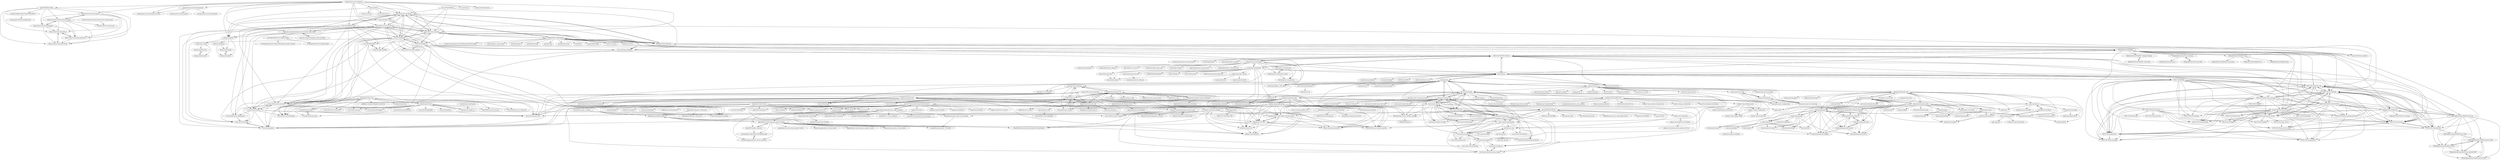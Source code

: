 digraph G {
"iride2020/iRide-Token" -> "HeroicCybersecurity/osquery"
"iride2020/iRide-Token" -> "HeroicCybersecurity/awesome-hacking"
"iride2020/iRide-Token" -> "HeroicCybersecurity/Whitepaper"
"iride2020/iRide-Token" -> "HeroicCybersecurity/go-ethereum"
"iride2020/iRide-Token" -> "HeroicCybersecurity/eth-tester"
"iride2020/iRide-Token" -> "powerbankofficial/powerbank-PBK-ERC20"
"iride2020/iRide-Token" -> "HeroicCybersecurity/web3.js"
"holochain/holochain" -> "holochain/holochain-rust"
"holochain/holochain" -> "holochain/holonix"
"holochain/holochain" -> "holochain/holochain-client-js"
"holochain/holochain" -> "holochain/elemental-chat"
"holochain/holochain" -> "holochain/happ-build-tutorial"
"holochain/holochain" -> "holochain/launcher"
"holochain/holochain" -> "holochain/cryptographic-autonomy-license"
"holochain/holochain" -> "holochain/elemental-chat-ui"
"holochain/holochain" -> "holochain/holochain-proto"
"holochain/holochain" -> "holochain/syn"
"holochain/holochain" -> "holo-rea/holo-rea"
"holochain/holochain" -> "holochain/holochain-nixpkgs"
"holochain/holochain" -> "holochain/tryorama"
"holochain/holochain" -> "artbrock/clutter"
"holochain/holochain" -> "h-be/acorn"
"energicryptocurrency/energi" -> "iride2020/iRide-Token"
"energicryptocurrency/energi" -> "energicryptocurrency/energiminer"
"energicryptocurrency/energi" -> "reed-hong/awesome-libra"
"energicryptocurrency/energi" -> "platinum-engineering/qdao-smartcontract-qdao-locker"
"energicryptocurrency/energi" -> "Cocos-BCX/cocos-bcx-node-bin"
"energicryptocurrency/energi" -> "iov-one/weave" ["e"=1]
"energicryptocurrency/energi" -> "dexon-foundation/dexon" ["e"=1]
"energicryptocurrency/energi" -> "bdamcoin/bdamx"
"energicryptocurrency/energi" -> "energicryptocurrency/proposal-creator"
"energicryptocurrency/energi" -> "Cocos-BCX/cocos-mainnet"
"energicryptocurrency/energi" -> "Cocos-BCX/ERC-1808"
"energicryptocurrency/energi" -> "Cocos-BCX/JSSDK-Demo"
"energicryptocurrency/energi" -> "HeroicCybersecurity/osquery"
"energicryptocurrency/energi" -> "Cocoricos/EGG"
"energicryptocurrency/energi" -> "Cocos-BCX/JSSDK"
"Cocos-BCX/ERC-1808" -> "reed-hong/awesome-libra"
"Cocos-BCX/ERC-1808" -> "Cocos-BCX/cocos-mainnet"
"Cocos-BCX/ERC-1808" -> "Cocos-BCX/JSSDK"
"Cocos-BCX/ERC-1808" -> "Cocos-BCX/vscode-cocos-bcx"
"Cocos-BCX/ERC-1808" -> "bdamcoin/bdamx"
"Cocos-BCX/ERC-1808" -> "Cocos-BCX/cocos-bcx-node-bin"
"appacademy/job-search-guide" -> "mjshuff23/typescript-workshop"
"Cocos-BCX/cocos-bcx-node-bin" -> "Cocos-BCX/cocos-mainnet"
"Cocos-BCX/cocos-bcx-node-bin" -> "reed-hong/awesome-libra"
"Cocos-BCX/cocos-bcx-node-bin" -> "Cocos-BCX/JSSDK"
"Cocos-BCX/cocos-bcx-node-bin" -> "Cocos-BCX/AndroidWallet"
"Cocos-BCX/cocos-bcx-node-bin" -> "Cocos-BCX/1808"
"Cocos-BCX/cocos-bcx-node-bin" -> "Cocos-BCX/CocosPayDesktop"
"Cocos-BCX/cocos-bcx-node-bin" -> "Cocos-BCX/CocosPay"
"Cocos-BCX/cocos-bcx-node-bin" -> "Cocos-BCX/Python-Middleware"
"Cocos-BCX/cocos-bcx-node-bin" -> "platinum-engineering/qdao-smartcontract-qdao-locker"
"Cocos-BCX/cocos-bcx-node-bin" -> "Cocos-BCX/vscode-cocos-bcx"
"Cocos-BCX/cocos-bcx-node-bin" -> "Cocos-BCX/VoteCocosBCX"
"Cocos-BCX/cocos-bcx-node-bin" -> "Cocos-BCX/explorer"
"Cocos-BCX/cocos-bcx-node-bin" -> "Cocos-BCX/Cocos-BCX-website"
"Cocos-BCX/cocos-bcx-node-bin" -> "Cocos-BCX/explorer-backend"
"Cocos-BCX/cocos-bcx-node-bin" -> "bdamcoin/bdamx"
"platinum-engineering/qdao-smartcontract-qdao-locker" -> "platinum-engineering/qdao-locker-interface"
"platinum-engineering/qdao-smartcontract-qdao-locker" -> "AUSDigitalDollar/AUS-Digital-Dollar"
"platinum-engineering/qdao-smartcontract-qdao-locker" -> "bdamcoin/bdamx"
"platinum-engineering/qdao-smartcontract-qdao-locker" -> "Cocos-BCX/cocos-bcx-node-bin"
"platinum-engineering/qdao-smartcontract-qdao-locker" -> "reed-hong/awesome-libra"
"appacademy/Module-1-Resources" -> "appacademy/unified-setup"
"appacademy/Module-1-Resources" -> "appacademy/Module-2-Resources"
"xuperchain/xuper-sdk-go" -> "xuperchain/pythonsdk"
"xuperchain/xuper-sdk-go" -> "xuperchain/wavm"
"xuperchain/xuper-sdk-go" -> "xuperchain/xuperos"
"nervosnetwork/ckb" -> "nervosnetwork/ckb-vm"
"nervosnetwork/ckb" -> "nervosnetwork/rfcs"
"nervosnetwork/ckb" -> "cryptape/cita"
"nervosnetwork/ckb" -> "nervosnetwork/muta"
"nervosnetwork/ckb" -> "nervosnetwork/neuron"
"nervosnetwork/ckb" -> "nervosnetwork/godwoken"
"nervosnetwork/ckb" -> "HuobiGroup/huobi-chain"
"nervosnetwork/ckb" -> "nervosnetwork/lumos"
"nervosnetwork/ckb" -> "citahub/cita" ["e"=1]
"nervosnetwork/ckb" -> "Awesome-Layer-2/awesome-layer-2"
"nervosnetwork/ckb" -> "MrPaoBrother/Travel_Monkey_WebApp"
"nervosnetwork/ckb" -> "cosmos/cosmos" ["e"=1]
"nervosnetwork/ckb" -> "rust-blockchain/evm" ["e"=1]
"nervosnetwork/ckb" -> "lay2dev/pw-core"
"nervosnetwork/ckb" -> "Conflux-Chain/conflux-rust"
"UnseenWizzard/git_training" -> "appacademy/unified-setup"
"Cocos-BCX/JSSDK-Demo" -> "reed-hong/awesome-libra"
"Cocos-BCX/JSSDK-Demo" -> "Cocos-BCX/cocos-mainnet"
"Cocos-BCX/JSSDK-Demo" -> "Cocos-BCX/JSSDK"
"Cocos-BCX/JSSDK-Demo" -> "Cocos-BCX/CocosPay"
"Cocos-BCX/JSSDK-Demo" -> "Cocos-BCX/vscode-cocos-bcx"
"Cocos-BCX/JSSDK-Demo" -> "Cocos-BCX/AndroidSdk"
"Cocos-BCX/JSSDK-Demo" -> "Cocos-BCX/Python-Middleware"
"Cocos-BCX/JSSDK-Demo" -> "Cocos-BCX/wetank"
"Cocos-BCX/JSSDK-Demo" -> "Cocos-BCX/explorer"
"Cocos-BCX/JSSDK-Demo" -> "Cocos-BCX/Document"
"Cocos-BCX/JSSDK-Demo" -> "Cocos-BCX/iOSSDK"
"Cocos-BCX/JSSDK-Demo" -> "platinum-engineering/qdao-smartcontract-qdao-locker"
"Cocos-BCX/JSSDK-Demo" -> "WeBankFinTech/WeEvent"
"Cocos-BCX/JSSDK-Demo" -> "Cocos-BCX/cocosjs-core"
"HeroicCybersecurity/Whitepaper" -> "HeroicCybersecurity/go-ethereum"
"HeroicCybersecurity/Whitepaper" -> "HeroicCybersecurity/awesome-hacking"
"HeroicCybersecurity/Whitepaper" -> "HeroicCybersecurity/web3.js"
"HeroicCybersecurity/Whitepaper" -> "HeroicCybersecurity/eth-tester"
"HeroicCybersecurity/awesome-hacking" -> "HeroicCybersecurity/go-ethereum"
"HeroicCybersecurity/awesome-hacking" -> "HeroicCybersecurity/Whitepaper"
"HeroicCybersecurity/awesome-hacking" -> "HeroicCybersecurity/osquery"
"HeroicCybersecurity/awesome-hacking" -> "HeroicCybersecurity/web3.js"
"HeroicCybersecurity/awesome-hacking" -> "HeroicCybersecurity/eth-tester"
"HeroicCybersecurity/awesome-hacking" -> "HeroicCybersecurity/laravel"
"HeroicCybersecurity/osquery" -> "HeroicCybersecurity/awesome-hacking"
"HeroicCybersecurity/osquery" -> "HeroicCybersecurity/Whitepaper"
"HeroicCybersecurity/osquery" -> "HeroicCybersecurity/go-ethereum"
"HeroicCybersecurity/osquery" -> "HeroicCybersecurity/web3.js"
"HeroicCybersecurity/osquery" -> "HeroicCybersecurity/eth-tester"
"Awesome-Layer-2/awesome-layer-2" -> "poanetwork/tokenbridge" ["e"=1]
"Awesome-Layer-2/awesome-layer-2" -> "nervosnetwork/ckb"
"Awesome-Layer-2/awesome-layer-2" -> "nervosnetwork/muta"
"Awesome-Layer-2/awesome-layer-2" -> "Zokrates/ZoKrates" ["e"=1]
"exonum/exonum" -> "exonum/exonum-client"
"exonum/exonum" -> "exonum/exonum-doc"
"exonum/exonum" -> "paritytech/parity-bitcoin" ["e"=1]
"exonum/exonum" -> "exonum/exonum-java-binding"
"exonum/exonum" -> "exonum/exonum-btc-anchoring"
"exonum/exonum" -> "cryptape/cita"
"exonum/exonum" -> "nervosnetwork/ckb"
"exonum/exonum" -> "libp2p/rust-libp2p" ["e"=1]
"exonum/exonum" -> "holochain/holochain-rust"
"exonum/exonum" -> "exonum/cryptocurrency"
"exonum/exonum" -> "pingcap/raft-rs" ["e"=1]
"exonum/exonum" -> "paritytech/parity" ["e"=1]
"exonum/exonum" -> "koute/stdweb" ["e"=1]
"exonum/exonum" -> "poanetwork/hbbft" ["e"=1]
"exonum/exonum" -> "tomusdrw/rust-web3" ["e"=1]
"AUSDigitalDollar/AUS-Digital-Dollar" -> "AUSDigitalDollar/AUS-Digital-Dollar."
"AUSDigitalDollar/AUS-Digital-Dollar" -> "AUSDigitalDollar/AUS-Digital-Blockchain-Money-Transfer"
"cryptape/cita" -> "nervosnetwork/ckb"
"cryptape/cita" -> "nervosnetwork/ckb-vm"
"cryptape/cita" -> "cryptape/cita-whitepaper"
"cryptape/cita" -> "MrPaoBrother/Travel_Monkey_WebApp"
"cryptape/cita" -> "nervosnetwork/rfcs"
"cryptape/cita" -> "bcosorg/bcos"
"cryptape/cita" -> "nervosnetwork/muta"
"cryptape/cita" -> "exonum/exonum"
"cryptape/cita" -> "yejiayu/go-cita"
"cryptape/cita" -> "cryptape/ethereum-bootstrap" ["e"=1]
"cryptape/cita" -> "yeasy/hyperledger_code_fabric" ["e"=1]
"cryptape/cita" -> "cryptape/ruby-ethereum"
"cryptape/cita" -> "XChainLab/documentation" ["e"=1]
"cryptape/cita" -> "xuperchain/xuperunion" ["e"=1]
"cryptape/cita" -> "NervosFoundation/binary"
"holochain/holochain-proto" -> "holochain/holochain-rust"
"holochain/holochain-proto" -> "holochain/clutter"
"holochain/holochain-proto" -> "holochain/holochat"
"holochain/holochain-proto" -> "holochain/holochain"
"holochain/holochain-proto" -> "holochain/holochain-ui"
"holochain/holochain-proto" -> "holochain/HoloWorld"
"holochain/holochain-proto" -> "holochain/holosqape"
"holochain/holochain-proto" -> "holochain/apps"
"holochain/holochain-proto" -> "zippy/ceptr"
"holochain/holochain-proto" -> "holochain/holonix"
"holochain/holochain-proto" -> "holochain/n3h"
"holochain/holochain-proto" -> "holochain/dpki"
"holochain/holochain-proto" -> "holochain/holochain-cmd"
"holochain/holochain-proto" -> "holochain/cryptographic-autonomy-license"
"holochain/holochain-proto" -> "holochain/hc-web-client"
"holochain/holochain-rust" -> "holochain/holochain-proto"
"holochain/holochain-rust" -> "holochain/holochain"
"holochain/holochain-rust" -> "f13end/dev-resource-kit"
"holochain/holochain-rust" -> "holochain/holochain-ui"
"holochain/holochain-rust" -> "holo-rea/holo-rea"
"holochain/holochain-rust" -> "holochain/clutter"
"holochain/holochain-rust" -> "holochain/holonix"
"holochain/holochain-rust" -> "holochain/cryptographic-autonomy-license"
"holochain/holochain-rust" -> "juntofoundation/Junto"
"holochain/holochain-rust" -> "holochain/holoscape"
"holochain/holochain-rust" -> "exonum/exonum"
"holochain/holochain-rust" -> "holochain/holosqape"
"holochain/holochain-rust" -> "holochain/lib3h"
"holochain/holochain-rust" -> "holochain/hc-web-client"
"holochain/holochain-rust" -> "MightyAlex200/Comet"
"metacurrency/holochain" -> "zippy/ceptr"
"nervosnetwork/rfcs" -> "nervosnetwork/ckb-vm"
"nervosnetwork/rfcs" -> "nervosnetwork/ckb"
"nervosnetwork/rfcs" -> "nervosnetwork/lumos"
"nervosnetwork/rfcs" -> "nervosnetwork/ckb-system-scripts"
"nervosnetwork/rfcs" -> "nervosnetwork/neuron"
"nervosnetwork/rfcs" -> "nervosnetwork/godwoken"
"nervosnetwork/rfcs" -> "nervosnetwork/capsule"
"nervosnetwork/rfcs" -> "nervosnetwork/muta"
"nervosnetwork/rfcs" -> "lay2dev/pw-core"
"nervosnetwork/rfcs" -> "nervosnetwork/force-bridge"
"nervosnetwork/rfcs" -> "MrPaoBrother/Travel_Monkey_WebApp"
"nervosnetwork/rfcs" -> "nervosnetwork/ckb-indexer"
"nervosnetwork/rfcs" -> "nervosnetwork/ckb-cli"
"nervosnetwork/rfcs" -> "nervosnetwork/ckb-sdk-js"
"nervosnetwork/rfcs" -> "nervos-community/RFC-CN"
"FISCO-BCOS/FISCO-BCOS" -> "bcosorg/bcos"
"FISCO-BCOS/FISCO-BCOS" -> "WeBankFinTech/WeBASE"
"FISCO-BCOS/FISCO-BCOS" -> "FISCO-BCOS/Wiki"
"FISCO-BCOS/FISCO-BCOS" -> "WeBankFinTech/WeIdentity"
"FISCO-BCOS/FISCO-BCOS" -> "FISCO-BCOS/FISCO-BCOS-DOC"
"FISCO-BCOS/FISCO-BCOS" -> "FISCO-BCOS/web3sdk"
"FISCO-BCOS/FISCO-BCOS" -> "ZtesoftCS/go-ethereum-code-analysis" ["e"=1]
"FISCO-BCOS/FISCO-BCOS" -> "hyperledger/fabric" ["e"=1]
"FISCO-BCOS/FISCO-BCOS" -> "FISCO-BCOS/fisco-bcos-browser"
"FISCO-BCOS/FISCO-BCOS" -> "xuperchain/xuperchain"
"FISCO-BCOS/FISCO-BCOS" -> "FISCO-BCOS/console"
"FISCO-BCOS/FISCO-BCOS" -> "hyperledger/fabric-samples" ["e"=1]
"FISCO-BCOS/FISCO-BCOS" -> "FISCO-BCOS/evidenceSample"
"FISCO-BCOS/FISCO-BCOS" -> "xuperchain/xuperunion" ["e"=1]
"FISCO-BCOS/FISCO-BCOS" -> "blockchain-jd-com/jdchain"
"reed-hong/awesome-libra" -> "Cocos-BCX/cocos-mainnet"
"reed-hong/awesome-libra" -> "Cocos-BCX/cocos-bcx-node-bin"
"reed-hong/awesome-libra" -> "WeBankFinTech/WeEvent"
"reed-hong/awesome-libra" -> "WeBankFinTech/WeIdentity"
"reed-hong/awesome-libra" -> "Cocos-BCX/JSSDK"
"reed-hong/awesome-libra" -> "Cocos-BCX/1808"
"reed-hong/awesome-libra" -> "Cocos-BCX/ERC-1808"
"reed-hong/awesome-libra" -> "bdamcoin/bdamx"
"reed-hong/awesome-libra" -> "Cocos-BCX/JSSDK-Demo"
"reed-hong/awesome-libra" -> "Cocos-BCX/AndroidWallet"
"HuobiGroup/huobi-chain" -> "nervosnetwork/muta"
"HuobiGroup/huobi-chain" -> "nervosnetwork/ckb"
"HuobiGroup/huobi-chain" -> "tvanepps/State-of-the-Mixers-Summer-2019"
"HuobiGroup/huobi-chain" -> "Cocos-BCX/smart-contract-practice"
"HuobiGroup/huobi-chain" -> "unizon-blockchain/timelock"
"HuobiGroup/huobi-chain" -> "barryWhiteHat/roll_up"
"HuobiGroup/huobi-chain" -> "daijiale/ipfs-md-wiki"
"HuobiGroup/huobi-chain" -> "Cocos-BCX/Contracts-Sample"
"HuobiGroup/huobi-chain" -> "Cocos-BCX/cocosjs-core"
"HuobiGroup/huobi-chain" -> "sdkbox/UnityEthWallet"
"HuobiGroup/huobi-chain" -> "cristicmf/curious-cat"
"HuobiGroup/huobi-chain" -> "BlockchainEconomicsStudio/anadvertisementboard"
"HuobiGroup/huobi-chain" -> "Cocos-BCX/explorer"
"HuobiGroup/huobi-chain" -> "yieldfarming/yieldfarming"
"HuobiGroup/huobi-chain" -> "Cocos-BCX/vscode-cocos-bcx"
"barryWhiteHat/roll_up" -> "unizon-blockchain/timelock"
"barryWhiteHat/roll_up" -> "tvanepps/State-of-the-Mixers-Summer-2019"
"barryWhiteHat/roll_up" -> "HarryR/ethsnarks" ["e"=1]
"barryWhiteHat/roll_up" -> "barryWhiteHat/miximus" ["e"=1]
"barryWhiteHat/roll_up" -> "gluk64/awesome-zero-knowledge-proofs" ["e"=1]
"barryWhiteHat/roll_up" -> "AztecProtocol/AZTEC" ["e"=1]
"barryWhiteHat/roll_up" -> "Cocos-BCX/smart-contract-practice"
"barryWhiteHat/roll_up" -> "daijiale/ipfs-md-wiki"
"barryWhiteHat/roll_up" -> "Cocos-BCX/cocosjs-core"
"barryWhiteHat/roll_up" -> "scipr-lab/zexe" ["e"=1]
"barryWhiteHat/roll_up" -> "zkopru-network/zkopru"
"barryWhiteHat/roll_up" -> "elibensasson/libSTARK" ["e"=1]
"EthWorks/ethereum.rb" -> "se3000/ruby-eth"
"EthWorks/ethereum.rb" -> "DigixGlobal/ethereum-ruby"
"EthWorks/ethereum.rb" -> "cryptape/ruby-ethereum"
"EthWorks/ethereum.rb" -> "izetex/web3-eth"
"EthWorks/ethereum.rb" -> "q9f/eth.rb"
"EthWorks/ethereum.rb" -> "lian/bitcoin-ruby" ["e"=1]
"EthWorks/ethereum.rb" -> "Haseeb-Qureshi/lets-build-a-blockchain"
"EthWorks/ethereum.rb" -> "rexmadden/rails_eth_api"
"EthWorks/ethereum.rb" -> "pay-rails/pay" ["e"=1]
"EthWorks/ethereum.rb" -> "hopsoft/stimulus_reflex" ["e"=1]
"EthWorks/ethereum.rb" -> "gregnavis/active_record_doctor" ["e"=1]
"q9f/eth.rb" -> "q9f/ethereum-on-rails"
"q9f/eth.rb" -> "se3000/ruby-eth"
"q9f/eth.rb" -> "spruceid/siwe-ruby"
"spruceid/siwe-ruby" -> "spruceid/siwe-rails-examples"
"nervosnetwork/ckb-vm" -> "nervosnetwork/rfcs"
"nervosnetwork/ckb-vm" -> "nervosnetwork/ckb"
"nervosnetwork/ckb-vm" -> "nervosnetwork/muta"
"nervosnetwork/ckb-vm" -> "nervosnetwork/godwoken"
"nervosnetwork/ckb-vm" -> "MrPaoBrother/Travel_Monkey_WebApp"
"nervosnetwork/ckb-vm" -> "nervosnetwork/neuron"
"nervosnetwork/ckb-vm" -> "nervosnetwork/capsule"
"nervosnetwork/ckb-vm" -> "nervosnetwork/lumos"
"nervosnetwork/ckb-vm" -> "nervosnetwork/ckb-sdk-swift"
"nervosnetwork/ckb-vm" -> "nervosnetwork/ckb-demo-ruby-sdk"
"nervosnetwork/ckb-vm" -> "nervosnetwork/ckb-sdk-java"
"nervosnetwork/ckb-vm" -> "cryptape/cita"
"nervosnetwork/ckb-vm" -> "nervosnetwork/ckb-system-scripts"
"nervosnetwork/ckb-vm" -> "nervosnetwork/force-bridge"
"blockchain-jd-com/bftsmart" -> "blockchain-jd-com/explorer"
"blockchain-jd-com/bftsmart" -> "blockchain-jd-com/jdchain-starter"
"zkopru-network/zkopru" -> "zkopru-network/private-exchange"
"Conflux-Chain/conflux-rust" -> "Conflux-Chain/js-conflux-sdk"
"Conflux-Chain/conflux-rust" -> "Conflux-Chain/conflux-doc"
"Conflux-Chain/conflux-rust" -> "HuobiGroup/huobi-eco-chain" ["e"=1]
"Conflux-Chain/conflux-rust" -> "ObsidianLabs/ConfluxStudio" ["e"=1]
"Conflux-Chain/conflux-rust" -> "nervosnetwork/ckb"
"Conflux-Chain/conflux-rust" -> "Conflux-Chain/conflux-truffle"
"Conflux-Chain/conflux-rust" -> "XChainLab/documentation" ["e"=1]
"Conflux-Chain/conflux-rust" -> "Conflux-Chain/conflux-portal"
"Conflux-Chain/conflux-rust" -> "wupeaking/tendermint_code_analysis" ["e"=1]
"Conflux-Chain/conflux-rust" -> "filecoin-project/go-filecoin" ["e"=1]
"Conflux-Chain/conflux-rust" -> "PlatONnetwork/PlatON-Go" ["e"=1]
"Conflux-Chain/conflux-rust" -> "lbc-team/deep_ethereum" ["e"=1]
"Conflux-Chain/conflux-rust" -> "Conflux-Chain/conflux-developer-site"
"Conflux-Chain/conflux-rust" -> "Conflux-Chain/go-conflux-sdk"
"Conflux-Chain/conflux-rust" -> "Phala-Network/phala-blockchain" ["e"=1]
"xiaoyao1991/presto-ethereum" -> "Cocos-BCX/smart-contract-practice"
"xiaoyao1991/presto-ethereum" -> "unizon-blockchain/timelock"
"xiaoyao1991/presto-ethereum" -> "daijiale/ipfs-md-wiki"
"xiaoyao1991/presto-ethereum" -> "tvanepps/State-of-the-Mixers-Summer-2019"
"xiaoyao1991/presto-ethereum" -> "barryWhiteHat/roll_up"
"xiaoyao1991/presto-ethereum" -> "Cocos-BCX/Contracts-Sample"
"xiaoyao1991/presto-ethereum" -> "sdkbox/UnityEthWallet"
"xiaoyao1991/presto-ethereum" -> "Cocos-BCX/cocosjs-core"
"xiaoyao1991/presto-ethereum" -> "cristicmf/curious-cat"
"xiaoyao1991/presto-ethereum" -> "Cocos-BCX/explorer"
"xiaoyao1991/presto-ethereum" -> "BlockchainEconomicsStudio/anadvertisementboard"
"xiaoyao1991/presto-ethereum" -> "Cocos-BCX/vscode-cocos-bcx"
"xiaoyao1991/presto-ethereum" -> "Cocos-BCX/wetank"
"xiaoyao1991/presto-ethereum" -> "Xavier-Lam/wechat-django"
"xiaoyao1991/presto-ethereum" -> "jcjohnson/simple-amt"
"Conflux-Chain/js-conflux-sdk" -> "Conflux-Chain/conflux-truffle"
"Conflux-Chain/js-conflux-sdk" -> "Conflux-Chain/conflux-doc"
"rhwayfun/it-ebooks-cn" -> "rhwayfun/interview"
"Cocos-BCX/1808" -> "Cocos-BCX/AndroidWallet"
"Cocos-BCX/1808" -> "Cocos-BCX/CocosPayDesktop"
"Cocos-BCX/1808" -> "Cocos-BCX/JSSDK"
"Cocos-BCX/1808" -> "Cocos-BCX/cocos-mainnet"
"Cocos-BCX/1808" -> "Cocos-BCX/VoteCocosBCX"
"Cocos-BCX/1808" -> "Cocos-BCX/explorer-backend"
"Cocos-BCX/1808" -> "Cocos-BCX/Cocos-BCX-website"
"xuperchain/xuperchain" -> "xuperchain/xuper-sdk-go"
"xuperchain/xuperchain" -> "FISCO-BCOS/FISCO-BCOS"
"xuperchain/xuperchain" -> "lbc-team/deep_ethereum" ["e"=1]
"xuperchain/xuperchain" -> "xuperchain/xuper-java-sdk"
"xuperchain/xuperchain" -> "citahub/cita" ["e"=1]
"xuperchain/xuperchain" -> "xuperchain/xupercore"
"xuperchain/xuperchain" -> "PaddlePaddle/PaddleDTX"
"xuperchain/xuperchain" -> "xuperchain/docs"
"xuperchain/xuperchain" -> "bcosorg/bcos"
"xuperchain/xuperchain" -> "XChainLab/documentation" ["e"=1]
"xuperchain/xuperchain" -> "blockchain-jd-com/jdchain"
"xuperchain/xuperchain" -> "kevin-hf/education" ["e"=1]
"xuperchain/xuperchain" -> "xuperchain/xuperos"
"xuperchain/xuperchain" -> "OpenAtomFoundation/xupercore"
"xuperchain/xuperchain" -> "WeBankFinTech/WeCross"
"bcosorg/bcos" -> "FISCO-BCOS/FISCO-BCOS"
"bcosorg/bcos" -> "FISCO-BCOS/Wiki"
"bcosorg/bcos" -> "cryptape/cita"
"bcosorg/bcos" -> "cryptonomex/graphene" ["e"=1]
"bcosorg/bcos" -> "FISCO-BCOS/web3sdk"
"bcosorg/bcos" -> "yeasy/hyperledger_code_fabric" ["e"=1]
"bcosorg/bcos" -> "toxotguo/thinking" ["e"=1]
"bcosorg/bcos" -> "FISCO-BCOS/FISCO-BCOS-DOC"
"bcosorg/bcos" -> "DNAProject/DNA" ["e"=1]
"bcosorg/bcos" -> "WeBankBlockchain/WeDPR-Lab-Core"
"bcosorg/bcos" -> "FISCO-BCOS/console"
"bcosorg/bcos" -> "bitshares/bitshares-core" ["e"=1]
"bcosorg/bcos" -> "xuperchain/xuperunion" ["e"=1]
"bcosorg/bcos" -> "WeBankFinTech/WeBASE"
"bcosorg/bcos" -> "FISCO-BCOS/python-sdk"
"Cocos-BCX/JSSDK" -> "Cocos-BCX/AndroidWallet"
"Cocos-BCX/JSSDK" -> "Cocos-BCX/cocos-mainnet"
"Cocos-BCX/JSSDK" -> "Cocos-BCX/1808"
"Cocos-BCX/JSSDK" -> "Cocos-BCX/CocosPayDesktop"
"Cocos-BCX/JSSDK" -> "Cocos-BCX/AndroidSdk"
"Cocos-BCX/JSSDK" -> "Cocos-BCX/iOSSDK"
"Cocos-BCX/JSSDK" -> "Cocos-BCX/VoteCocosBCX"
"Cocos-BCX/JSSDK" -> "Cocos-BCX/explorer"
"Cocos-BCX/JSSDK" -> "Cocos-BCX/CocosPay"
"Cocos-BCX/JSSDK" -> "Cocos-BCX/explorer-backend"
"Cocos-BCX/JSSDK" -> "Cocos-BCX/Cocos-BCX-website"
"Cocos-BCX/JSSDK" -> "reed-hong/awesome-libra"
"Cocos-BCX/JSSDK" -> "Cocos-BCX/cocos-bcx-node-bin"
"Cocos-BCX/JSSDK" -> "Cocos-BCX/Document"
"Cocos-BCX/JSSDK" -> "Cocos-BCX/vscode-cocos-bcx"
"WeBankFinTech/WeEvent" -> "WeBankFinTech/WeIdentity"
"WeBankFinTech/WeEvent" -> "WeBankFinTech/WeBASE"
"WeBankFinTech/WeEvent" -> "Cocos-BCX/cocos-mainnet"
"WeBankFinTech/WeEvent" -> "reed-hong/awesome-libra"
"WeBankFinTech/WeEvent" -> "FISCO-BCOS/python-sdk"
"WeBankFinTech/WeEvent" -> "FISCO-BCOS/web3sdk"
"WeBankFinTech/WeIdentity" -> "WeBankFinTech/WeEvent"
"WeBankFinTech/WeIdentity" -> "WeBankFinTech/WeBASE"
"WeBankFinTech/WeIdentity" -> "dixonzhao/Java_Study_Zhao" ["e"=1]
"WeBankFinTech/WeIdentity" -> "Cocos-BCX/cocos-mainnet"
"WeBankFinTech/WeIdentity" -> "8treenet/gotree" ["e"=1]
"WeBankFinTech/WeIdentity" -> "FISCO-BCOS/FISCO-BCOS"
"WeBankFinTech/WeIdentity" -> "geduo83/FlyCloud" ["e"=1]
"WeBankFinTech/WeIdentity" -> "entanmo/etm" ["e"=1]
"WeBankFinTech/WeIdentity" -> "airuikun/react-dnd" ["e"=1]
"WeBankFinTech/WeIdentity" -> "xksoft/xky" ["e"=1]
"WeBankFinTech/WeIdentity" -> "sogou/SMRCToolkit" ["e"=1]
"WeBankFinTech/WeIdentity" -> "reed-hong/awesome-libra"
"WeBankFinTech/WeIdentity" -> "72crm/72crm-java" ["e"=1]
"WeBankFinTech/WeIdentity" -> "geduo83/FlyTour" ["e"=1]
"WeBankFinTech/WeIdentity" -> "wonderair-blockchain-network/WonderAir-WON-alpha-" ["e"=1]
"WeBankBlockchain/WeDPR-Lab-Core" -> "WeBankBlockchain/WeDPR-Lab-Java-SDK"
"WeBankBlockchain/WeDPR-Lab-Core" -> "WeBankBlockchain/WeDPR-Lab-Android-SDK"
"WeBankBlockchain/WeDPR-Lab-Core" -> "WeBankBlockchain/WeDPR-Lab-iOS-SDK"
"WeBankBlockchain/WeDPR-Lab-Core" -> "WeBankBlockchain/WeDPR-Lab-Doc"
"WeBankBlockchain/WeDPR-Lab-Core" -> "WeBankBlockchain/WeDPR-Lab-Crypto"
"WeBankBlockchain/WeDPR-Lab-Core" -> "FISCO-BCOS/nodejs-sdk"
"WeBankBlockchain/WeDPR-Lab-Core" -> "FISCO-BCOS/python-sdk"
"WeBankBlockchain/WeDPR-Lab-Core" -> "FISCO-BCOS/console"
"WeBankBlockchain/WeDPR-Lab-Core" -> "FISCO-BCOS/web3sdk"
"WeBankBlockchain/WeDPR-Lab-Core" -> "WeBankFinTech/WeCross"
"nervosnetwork/muta" -> "nervosnetwork/overlord"
"nervosnetwork/muta" -> "nervosnetwork/ckb-vm"
"nervosnetwork/muta" -> "nervosnetwork/axon"
"nervosnetwork/muta" -> "MrPaoBrother/Travel_Monkey_WebApp"
"nervosnetwork/muta" -> "nervosnetwork/lumos"
"nervosnetwork/muta" -> "nervosnetwork/ckb-system-scripts"
"nervosnetwork/muta" -> "nervosnetwork/neuron"
"nervosnetwork/muta" -> "nervosnetwork/capsule"
"nervosnetwork/muta" -> "nervosnetwork/ckb"
"nervosnetwork/muta" -> "nervosnetwork/rfcs"
"nervosnetwork/muta" -> "nervosnetwork/molecule"
"nervosnetwork/muta" -> "nervosnetwork/ckb-sdk-js"
"WeBankFinTech/WeBASE" -> "WeBankFinTech/WeEvent"
"WeBankFinTech/WeBASE" -> "WeBankFinTech/WeIdentity"
"WeBankFinTech/WeBASE" -> "FISCO-BCOS/web3sdk"
"WeBankFinTech/WeBASE" -> "FISCO-BCOS/python-sdk"
"WeBankFinTech/WeBASE" -> "FISCO-BCOS/console"
"WeBankFinTech/WeBASE" -> "FISCO-BCOS/fisco-bcos-browser"
"WeBankFinTech/WeBASE" -> "FISCO-BCOS/FISCO-BCOS"
"WeBankFinTech/WeBASE" -> "FISCO-BCOS/nodejs-sdk"
"WeBankFinTech/WeBASE" -> "FISCO-BCOS/evidenceSample"
"WeBankFinTech/WeBASE" -> "WeBankFinTech/WeCross"
"WeBankFinTech/WeBASE" -> "FISCO-BCOS/FISCO-BCOS-DOC"
"WeBankFinTech/WeBASE" -> "WeBankFinTech/WeBASE-Codegen-Monkey"
"WeBankFinTech/WeBASE" -> "FISCO-BCOS/generator"
"WeBankFinTech/WeBASE" -> "WeBankBlockchain/Truora-Service"
"WeBankFinTech/WeBASE" -> "WeBankFinTech/WeBASE-Front"
"Cocos-BCX/AndroidWallet" -> "Cocos-BCX/CocosPayDesktop"
"Cocos-BCX/AndroidWallet" -> "Cocos-BCX/explorer-backend"
"Cocos-BCX/AndroidWallet" -> "Cocos-BCX/VoteCocosBCX"
"Cocos-BCX/cocos-mainnet" -> "reed-hong/awesome-libra"
"Cocos-BCX/cocos-mainnet" -> "Cocos-BCX/cocos-bcx-node-bin"
"Cocos-BCX/cocos-mainnet" -> "WeBankFinTech/WeEvent"
"Cocos-BCX/cocos-mainnet" -> "Cocos-BCX/AndroidWallet"
"Cocos-BCX/cocos-mainnet" -> "Cocos-BCX/JSSDK"
"Cocos-BCX/cocos-mainnet" -> "Cocos-BCX/1808"
"Cocos-BCX/cocos-mainnet" -> "WeBankFinTech/WeIdentity"
"Cocos-BCX/cocos-mainnet" -> "Cocos-BCX/CocosPayDesktop"
"Cocos-BCX/cocos-mainnet" -> "Cocos-BCX/CocosPay"
"bdamcoin/.vscode" -> "bdamcoin/admin-dist"
"bdamcoin/.vscode" -> "bdamcoin/bdam-dex"
"bdamcoin/admin-dist" -> "bdamcoin/bdam-dex"
"bdamcoin/bdam-dex" -> "bdamcoin/admin-dist"
"bdamcoin/bdamx" -> "bdamcoin/backend"
"bdamcoin/bdamx" -> "bdamcoin/frontend"
"bdamcoin/bdamx" -> "bdamcoin/mobile"
"bdamcoin/bdamx" -> "bdamcoin/.vscode"
"bdamcoin/backend" -> "bdamcoin/frontend"
"bdamcoin/backend" -> "bdamcoin/mobile"
"bdamcoin/frontend" -> "bdamcoin/mobile"
"FISCO-BCOS/generator" -> "FISCO-BCOS/key-manager"
"FISCO-BCOS/generator" -> "FISCO-BCOS/LargeFiles"
"FISCO-BCOS/generator" -> "FISCO-BCOS/console"
"FISCO-BCOS/generator" -> "FISCO-BCOS/python-sdk"
"yieldfarming/yieldfarming" -> "tvanepps/State-of-the-Mixers-Summer-2019"
"yieldfarming/yieldfarming" -> "unizon-blockchain/timelock"
"yieldfarming/yieldfarming" -> "Cocos-BCX/smart-contract-practice"
"yieldfarming/yieldfarming" -> "daijiale/ipfs-md-wiki"
"yieldfarming/yieldfarming" -> "Cocos-BCX/Contracts-Sample"
"yieldfarming/yieldfarming" -> "sdkbox/UnityEthWallet"
"yieldfarming/yieldfarming" -> "cristicmf/curious-cat"
"yieldfarming/yieldfarming" -> "Cocos-BCX/cocosjs-core"
"yieldfarming/yieldfarming" -> "barryWhiteHat/roll_up"
"yieldfarming/yieldfarming" -> "Cocos-BCX/explorer"
"yieldfarming/yieldfarming" -> "iearn-finance/ygov-finance" ["e"=1]
"yieldfarming/yieldfarming" -> "BlockchainEconomicsStudio/anadvertisementboard"
"rhwayfun/java-skill-graph" -> "rhwayfun/it-ebooks-cn"
"blockchain-jd-com/jdchain" -> "blockchain-jd-com/jdchain-starter"
"blockchain-jd-com/jdchain" -> "blockchain-jd-com/explorer"
"blockchain-jd-com/jdchain" -> "blockchain-jd-com/bftsmart"
"blockchain-jd-com/jdchain" -> "xuperchain/xuperunion" ["e"=1]
"blockchain-jd-com/jdchain" -> "FISCO-BCOS/FISCO-BCOS"
"blockchain-jd-com/jdchain" -> "yeasy/hyperledger_code_fabric" ["e"=1]
"blockchain-jd-com/jdchain" -> "chubaostream/joyqueue" ["e"=1]
"blockchain-jd-com/jdchain" -> "hyperledger/fabric-sdk-java" ["e"=1]
"blockchain-jd-com/jdchain" -> "aberic/fabric-net-server" ["e"=1]
"blockchain-jd-com/jdchain" -> "xuperchain/xuperchain"
"blockchain-jd-com/jdchain" -> "bcosorg/bcos"
"blockchain-jd-com/jdchain" -> "tjfoc/hyperledger-fabric-gm" ["e"=1]
"blockchain-jd-com/jdchain" -> "hyperledger/caliper" ["e"=1]
"blockchain-jd-com/jdchain" -> "hyperledger/fabric-gateway-java" ["e"=1]
"blockchain-jd-com/jdchain" -> "hyperledger/fabric-chaincode-java" ["e"=1]
"se3000/ruby-eth" -> "EthWorks/ethereum.rb"
"se3000/ruby-eth" -> "izetex/web3-eth"
"se3000/ruby-eth" -> "q9f/eth.rb"
"se3000/ruby-eth" -> "DigixGlobal/ethereum-ruby"
"se3000/ruby-eth" -> "cryptape/ruby-ethereum"
"se3000/ruby-eth" -> "q9f/ethereum-on-rails"
"appacademy/graduated-job_seeker-program" -> "tombetthauser/job-search-survival-pack"
"appacademy/graduated-job_seeker-program" -> "mjshuff23/seeker-resources"
"appacademy/graduated-job_seeker-program" -> "appacademy/cohort-resources"
"appacademy/graduated-job_seeker-program" -> "rlee0525/TechnicalConceptsForInterviews"
"appacademy/graduated-job_seeker-program" -> "appacademy-starters/python-project-starter"
"appacademy/graduated-job_seeker-program" -> "appacademy/unified-setup"
"appacademy/graduated-job_seeker-program" -> "aymak91/HackerRankSolutions"
"appacademy/graduated-job_seeker-program" -> "jamesurobertson/aws-s3-pern-demo"
"appacademy/graduated-job_seeker-program" -> "jdrichardsappacad/mod-5-extra-resources"
"appacademy/graduated-job_seeker-program" -> "aymak91/ds-a_code_templates"
"appacademy/graduated-job_seeker-program" -> "appacademy/job-search-guide"
"appacademy/graduated-job_seeker-program" -> "crespohector/websocket-live-chat-demo"
"mjshuff23/seeker-resources" -> "appacademy-starters/python-project-starter"
"mjshuff23/seeker-resources" -> "Lazytangent/Google-Maps-API-Walkthrough"
"FISCO-BCOS/fisco-bcos-browser" -> "FISCO-BCOS/web3sdk"
"FISCO-BCOS/fisco-bcos-browser" -> "FISCO-BCOS/console"
"FISCO-BCOS/fisco-bcos-browser" -> "FISCO-BCOS/generator"
"FISCO-BCOS/fisco-bcos-browser" -> "FISCO-BCOS/fisco-package-build-tool"
"FISCO-BCOS/fisco-bcos-browser" -> "FISCO-BCOS/evidenceSample"
"FISCO-BCOS/fisco-bcos-browser" -> "FISCO-BCOS/key-manager"
"FISCO-BCOS/fisco-bcos-browser" -> "FISCO-BCOS/AMDB"
"FISCO-BCOS/fisco-bcos-browser" -> "FISCO-BCOS/nodejs-sdk"
"FISCO-BCOS/fisco-bcos-browser" -> "FISCO-BCOS/python-sdk"
"FISCO-BCOS/fisco-bcos-browser" -> "FISCO-BCOS/spring-boot-starter"
"FISCO-BCOS/fisco-bcos-browser" -> "FISCO-BCOS/FISCO-BCOS-DOC"
"FISCO-BCOS/fisco-bcos-browser" -> "FISCO-BCOS/solidity"
"FISCO-BCOS/fisco-bcos-browser" -> "FISCO-BCOS/meshchain"
"FISCO-BCOS/fisco-bcos-browser" -> "FISCO-BCOS/LargeFiles"
"FISCO-BCOS/fisco-bcos-browser" -> "FISCO-BCOS/depotSample"
"Cocoricos/EGG" -> "Cocoricos/assets"
"Cocoricos/EGG" -> "trustwallet/assets" ["e"=1]
"Cocoricos/EGG" -> "reed-hong/awesome-libra"
"Cocoricos/EGG" -> "bdamcoin/bdamx"
"Cocoricos/EGG" -> "Cocos-BCX/cocos-mainnet"
"FISCO-BCOS/hackathon" -> "FISCO-BCOS/python-sdk"
"yuhaqiang123/my-love" -> "rhwayfun/interview"
"yuhaqiang123/my-love" -> "disxo/PHP-interview-myway" ["e"=1]
"yuhaqiang123/my-love" -> "CocosBCX/xxtea-html5"
"yuhaqiang123/my-love" -> "CocosBCX/learning-area"
"yuhaqiang123/my-love" -> "oeljeklaus-you/JavaOrBigData-Interview" ["e"=1]
"yuhaqiang123/my-love" -> "nivelle/javaInterview" ["e"=1]
"yuhaqiang123/my-love" -> "Cocos-BCX/Cocos-cli_wallet-API"
"yuhaqiang123/my-love" -> "Cocos-BCX/Cocos-Chain-API"
"yuhaqiang123/my-love" -> "Cocos-BCX/cocos-go"
"yuhaqiang123/my-love" -> "Cocos-BCX/GasMortgage"
"yuhaqiang123/my-love" -> "Cocos-BCX/vscode-cocos-bcx"
"yuhaqiang123/my-love" -> "Cocos-BCX/CocosPayDesktop"
"yuhaqiang123/my-love" -> "Cocos-BCX/cocosjs-core"
"yuhaqiang123/my-love" -> "Cocos-BCX/CocosPay"
"yuhaqiang123/my-love" -> "Cocos-BCX/Python-Middleware"
"FISCO-BCOS/web3sdk" -> "FISCO-BCOS/console"
"FISCO-BCOS/web3sdk" -> "FISCO-BCOS/python-sdk"
"FISCO-BCOS/web3sdk" -> "FISCO-BCOS/nodejs-sdk"
"FISCO-BCOS/web3sdk" -> "FISCO-BCOS/generator"
"FISCO-BCOS/web3sdk" -> "FISCO-BCOS/fisco-package-build-tool"
"FISCO-BCOS/web3sdk" -> "FISCO-BCOS/FISCO-BCOS-DOC"
"FISCO-BCOS/web3sdk" -> "FISCO-BCOS/spring-boot-starter"
"FISCO-BCOS/web3sdk" -> "FISCO-BCOS/evidenceSample"
"FISCO-BCOS/web3sdk" -> "FISCO-BCOS/fisco-bcos-browser"
"holochain/cryptographic-autonomy-license" -> "holochain/happ-build-tutorial"
"holochain/cryptographic-autonomy-license" -> "holochain/elemental-chat-ui"
"holochain/cryptographic-autonomy-license" -> "holochain/holochain-client-js"
"holochain/cryptographic-autonomy-license" -> "holochain/elemental-chat"
"holochain/cryptographic-autonomy-license" -> "holochain/holochain-nixpkgs"
"bdamcoin/mobile" -> "bdamcoin/frontend"
"holochain/holonix" -> "holochain/holochain-nixpkgs"
"holochain/holonix" -> "holochain/holochain-client-js"
"holochain/holonix" -> "holochain/devhub-dnas"
"holochain/holonix" -> "holochain/elemental-chat-ui"
"holochain/holonix" -> "holochain/devhub-gui"
"holochain/holonix" -> "holochain/launcher"
"holochain/holonix" -> "holochain/elemental-chat"
"holochain/holonix" -> "holochain/happ-build-tutorial"
"holochain/holonix" -> "holochain/holoscape"
"holochain/holonix" -> "holochain/syn"
"holochain/holonix" -> "holochain/tryorama"
"holochain/holonix" -> "holochain/tx4"
"holochain/holoscape" -> "holochain/holonix"
"holochain/holoscape" -> "holochain/lib3h"
"FISCO-BCOS/FISCO-BCOS-DOC" -> "FISCO-BCOS/web3sdk"
"FISCO-BCOS/FISCO-BCOS-DOC" -> "FISCO-BCOS/console"
"FISCO-BCOS/FISCO-BCOS-DOC" -> "FISCO-BCOS/python-sdk"
"FISCO-BCOS/FISCO-BCOS-DOC" -> "FISCO-BCOS/generator"
"FISCO-BCOS/FISCO-BCOS-DOC" -> "FISCO-BCOS/nodejs-sdk"
"FISCO-BCOS/FISCO-BCOS-DOC" -> "FISCO-BCOS/fisco-package-build-tool"
"FISCO-BCOS/FISCO-BCOS-DOC" -> "FISCO-BCOS/evidenceSample"
"FISCO-BCOS/FISCO-BCOS-DOC" -> "FISCO-BCOS/solidity"
"FISCO-BCOS/FISCO-BCOS-DOC" -> "FISCO-BCOS/key-manager"
"FISCO-BCOS/FISCO-BCOS-DOC" -> "FISCO-BCOS/LargeFiles"
"FISCO-BCOS/FISCO-BCOS-DOC" -> "WeBankFinTech/WeCross"
"FISCO-BCOS/FISCO-BCOS-DOC" -> "FISCO-BCOS/spring-boot-starter"
"FISCO-BCOS/FISCO-BCOS-DOC" -> "WeBankBlockchain/WeDPR-Lab-Core"
"FISCO-BCOS/FISCO-BCOS-DOC" -> "FISCO-BCOS/depotSample"
"FISCO-BCOS/FISCO-BCOS-DOC" -> "FISCO-BCOS/sig-service-client"
"Cocos-BCX/iOSWallet" -> "reed-hong/awesome-libra"
"Cocos-BCX/iOSWallet" -> "Cocos-BCX/cocos-mainnet"
"Cocos-BCX/iOSWallet" -> "Cocos-BCX/iOSSDK"
"Cocos-BCX/iOSWallet" -> "Cocos-BCX/AndroidWallet"
"blockchain-jd-com/jdchain-starter" -> "blockchain-jd-com/explorer"
"blockchain-jd-com/jdchain-starter" -> "blockchain-jd-com/bftsmart"
"holochain/clutter" -> "holochain/holochat"
"holochain/clutter" -> "holochain/HoloWorld"
"holochain/clutter" -> "holochain/holochain-ui"
"holochain/clutter" -> "holochain/holosqape"
"holochain/clutter" -> "holochain/benchmarks"
"perspect3vism/ad4m" -> "perspect3vism/perspect3ve"
"perspect3vism/ad4m" -> "lightningrodlabs/where"
"HeroicCybersecurity/awesome-ml-for-cybersecurity" -> "HeroicCybersecurity/laravel"
"HeroicCybersecurity/eth-tester" -> "HeroicCybersecurity/web3.js"
"HeroicCybersecurity/go-ethereum" -> "HeroicCybersecurity/web3.js"
"HeroicCybersecurity/go-ethereum" -> "HeroicCybersecurity/eth-tester"
"HeroicCybersecurity/web3.js" -> "HeroicCybersecurity/eth-tester"
"HeroicCybersecurity/web3.js" -> "HeroicCybersecurity/go-ethereum"
"xuperchain/xuper-java-sdk" -> "xuperchain/contract-sdk-java"
"WeBankFinTech/WeCross" -> "FISCO-BCOS/python-sdk"
"WeBankFinTech/WeCross" -> "FISCO-BCOS/zkg-tx1to1"
"WeBankFinTech/WeCross" -> "FISCO-BCOS/nodejs-sdk"
"WeBankFinTech/WeCross" -> "FISCO-BCOS/console"
"WeBankFinTech/WeCross" -> "WeBankFinTech/WeCross-Console"
"WeBankFinTech/WeCross" -> "FISCO-BCOS/web3sdk"
"WeBankFinTech/WeCross" -> "FISCO-BCOS/depotSample"
"WeBankFinTech/WeCross" -> "FISCO-BCOS/sig-service-client"
"WeBankFinTech/WeCross" -> "WeBankBlockchain/WeDPR-Lab-Core"
"WeBankFinTech/WeCross" -> "FISCO-BCOS/FISCO-BCOS-DOC"
"nervosnetwork/neuron" -> "nervosnetwork/rfcs"
"nervosnetwork/neuron" -> "nervosnetwork/lumos"
"nervosnetwork/neuron" -> "nervosnetwork/muta"
"nervosnetwork/neuron" -> "nervosnetwork/ckb-vm"
"nervosnetwork/neuron" -> "nervosnetwork/godwoken"
"nervosnetwork/neuron" -> "nervosnetwork/force-bridge"
"nervosnetwork/neuron" -> "nervosnetwork/godwoken-polyjuice"
"nervosnetwork/neuron" -> "nervosnetwork/ckb"
"nervosnetwork/neuron" -> "nervosnetwork/ckb-sdk-js"
"nervosnetwork/neuron" -> "nervosnetwork/ckb-cli"
"nervosnetwork/neuron" -> "nervosnetwork/ckb-system-scripts"
"jcjohnson/simple-amt" -> "unizon-blockchain/timelock"
"jcjohnson/simple-amt" -> "Cocos-BCX/smart-contract-practice"
"jcjohnson/simple-amt" -> "daijiale/ipfs-md-wiki"
"jcjohnson/simple-amt" -> "tvanepps/State-of-the-Mixers-Summer-2019"
"jcjohnson/simple-amt" -> "sdkbox/UnityEthWallet"
"jcjohnson/simple-amt" -> "Cocos-BCX/Contracts-Sample"
"jcjohnson/simple-amt" -> "cristicmf/curious-cat"
"jcjohnson/simple-amt" -> "Cocos-BCX/cocosjs-core"
"jcjohnson/simple-amt" -> "Cocos-BCX/explorer"
"jcjohnson/simple-amt" -> "BlockchainEconomicsStudio/anadvertisementboard"
"jcjohnson/simple-amt" -> "Cocos-BCX/vscode-cocos-bcx"
"jcjohnson/simple-amt" -> "Cocos-BCX/wetank"
"jcjohnson/simple-amt" -> "Sohl-Dickstein/Sum-of-Functions-Optimizer"
"FISCO-BCOS/evidenceSample" -> "FISCO-BCOS/fisco-package-build-tool"
"FISCO-BCOS/evidenceSample" -> "FISCO-BCOS/depotSample"
"FISCO-BCOS/evidenceSample" -> "FISCO-BCOS/spring-boot-starter"
"FISCO-BCOS/evidenceSample" -> "FISCO-BCOS/web3sdk"
"FISCO-BCOS/evidenceSample" -> "FISCO-BCOS/console"
"FISCO-BCOS/evidenceSample" -> "FISCO-BCOS/meshchain"
"FISCO-BCOS/evidenceSample" -> "FISCO-BCOS/nodejs-sdk"
"FISCO-BCOS/evidenceSample" -> "FISCO-BCOS/hackathon"
"FISCO-BCOS/evidenceSample" -> "FISCO-BCOS/libzkg"
"FISCO-BCOS/evidenceSample" -> "FISCO-BCOS/key-manager"
"FISCO-BCOS/evidenceSample" -> "FISCO-BCOS/python-sdk"
"FISCO-BCOS/evidenceSample" -> "FISCO-BCOS/LargeFiles"
"FISCO-BCOS/evidenceSample" -> "FISCO-BCOS/sig-service-client"
"FISCO-BCOS/evidenceSample" -> "FISCO-BCOS/generator"
"FISCO-BCOS/evidenceSample" -> "FISCO-BCOS/zkg-tx1to1"
"exonum/exonum-client" -> "exonum/exonum-doc"
"exonum/exonum-client" -> "exonum/exonum-btc-anchoring"
"exonum/exonum-client" -> "exonum/exonum-configuration"
"holo-rea/holo-rea" -> "perspect3vism/ad4m"
"holo-rea/holo-rea" -> "holochain/holoscape"
"holo-rea/holo-rea" -> "holochain-open-dev/wiki"
"holo-rea/holo-rea" -> "h-be/acorn"
"holo-rea/holo-rea" -> "valueflows/valueflows"
"holo-rea/holo-rea" -> "lightningrodlabs/where"
"holo-rea/holo-rea" -> "holochain/syn"
"FISCO-BCOS/console" -> "FISCO-BCOS/web3sdk"
"FISCO-BCOS/console" -> "FISCO-BCOS/python-sdk"
"FISCO-BCOS/console" -> "FISCO-BCOS/nodejs-sdk"
"FISCO-BCOS/console" -> "FISCO-BCOS/generator"
"FISCO-BCOS/spring-boot-starter" -> "FISCO-BCOS/web3sdk"
"FISCO-BCOS/spring-boot-starter" -> "FISCO-BCOS/key-manager"
"FISCO-BCOS/spring-boot-starter" -> "FISCO-BCOS/sig-service-client"
"FISCO-BCOS/spring-boot-starter" -> "FISCO-BCOS/console"
"FISCO-BCOS/spring-boot-starter" -> "FISCO-BCOS/evidenceSample"
"FISCO-BCOS/spring-boot-starter" -> "FISCO-BCOS/libzkg"
"FISCO-BCOS/spring-boot-starter" -> "FISCO-BCOS/solidity"
"FISCO-BCOS/spring-boot-starter" -> "FISCO-BCOS/python-sdk"
"FISCO-BCOS/spring-boot-starter" -> "FISCO-BCOS/generator"
"FISCO-BCOS/spring-boot-starter" -> "FISCO-BCOS/LargeFiles"
"FISCO-BCOS/spring-boot-starter" -> "FISCO-BCOS/depotSample"
"FISCO-BCOS/spring-boot-starter" -> "FISCO-BCOS/sig-service"
"Cocos-BCX/AndroidSdk" -> "Cocos-BCX/iOSSDK"
"Cocos-BCX/CocosPay" -> "Cocos-BCX/explorer"
"Cocos-BCX/CocosPay" -> "Cocos-BCX/vscode-cocos-bcx"
"Cocos-BCX/CocosPay" -> "Cocos-BCX/Document"
"Cocos-BCX/CocosPay" -> "Cocos-BCX/CocosPayDesktop"
"Cocos-BCX/CocosPay" -> "Cocos-BCX/cocosjs-core"
"Cocos-BCX/CocosPay" -> "Cocos-BCX/explorer-backend"
"Cocos-BCX/CocosPay" -> "Cocos-BCX/Python-Middleware"
"FISCO-BCOS/zkg-tx1to1" -> "FISCO-BCOS/libzkg"
"cryptape/neuron-ios" -> "nervosnetwork/ckb-sdk-swift"
"holochain/syn" -> "holochain/tryorama"
"holochain/syn" -> "holochain/devhub-dnas"
"holochain/syn" -> "holochain/tx4"
"holochain/syn" -> "holochain/devhub-gui"
"holochain/syn" -> "holochain/deepkey"
"Xavier-Lam/wechat-django" -> "Cocos-BCX/smart-contract-practice"
"Xavier-Lam/wechat-django" -> "unizon-blockchain/timelock"
"Xavier-Lam/wechat-django" -> "sdkbox/UnityEthWallet"
"Xavier-Lam/wechat-django" -> "cristicmf/curious-cat"
"Xavier-Lam/wechat-django" -> "daijiale/ipfs-md-wiki"
"Xavier-Lam/wechat-django" -> "tvanepps/State-of-the-Mixers-Summer-2019"
"Xavier-Lam/wechat-django" -> "BlockchainEconomicsStudio/anadvertisementboard"
"Xavier-Lam/wechat-django" -> "Cocos-BCX/Contracts-Sample"
"Xavier-Lam/wechat-django" -> "Cocos-BCX/cocosjs-core"
"Xavier-Lam/wechat-django" -> "Cocos-BCX/explorer"
"appacademy-starters/python-project-starter" -> "mjshuff23/seeker-resources"
"appacademy-starters/python-project-starter" -> "jamesurobertson/aws-s3-pern-demo"
"appacademy-starters/python-project-starter" -> "jdrichardsappacad/mod-5-extra-resources"
"appacademy-starters/python-project-starter" -> "appacademy/unified-setup"
"appacademy-starters/python-project-starter" -> "appacademy-starters/react-project-starter"
"appacademy-starters/python-project-starter" -> "Lazytangent/Google-Maps-API-Walkthrough"
"appacademy-starters/python-project-starter" -> "jdrichardsappacad/aws-s3-pern-demo"
"appacademy-starters/python-project-starter" -> "tombetthauser/module-7-welcome"
"appacademy-starters/python-project-starter" -> "appacademy-starters/express-project-starter"
"Haseeb-Qureshi/lets-build-a-blockchain" -> "Haseeb-Qureshi/Algorithms-Study-Group"
"Haseeb-Qureshi/lets-build-a-blockchain" -> "cryptape/ruby-ethereum"
"Haseeb-Qureshi/lets-build-a-blockchain" -> "EthWorks/ethereum.rb"
"Haseeb-Qureshi/lets-build-a-blockchain" -> "rlee0525/TechnicalConceptsForInterviews"
"Haseeb-Qureshi/lets-build-a-blockchain" -> "openblockchains/awesome-blockchains" ["e"=1]
"Haseeb-Qureshi/lets-build-a-blockchain" -> "openblockchains/blockchain.lite.rb"
"CocosBCX/learning-area" -> "CocosBCX/xxtea-html5"
"CocosBCX/xxtea-html5" -> "CocosBCX/learning-area"
"tombetthauser/amazon-behavioral-interview" -> "tombetthauser/google-interview"
"tombetthauser/amazon-behavioral-interview" -> "tombetthauser/job-search-survival-pack"
"tombetthauser/amazon-behavioral-interview" -> "tombetthauser/learning-cpp"
"powerbankofficial/powerbank-PBK-ERC20" -> "zenswapnetwork/ZenswapNetwork"
"exonum/exonum-java-binding" -> "exonum/exonum-btc-anchoring"
"exonum/exonum-java-binding" -> "exonum/exonum-doc"
"DigixGlobal/ethereum-ruby" -> "cryptape/ruby-ethereum"
"DigixGlobal/ethereum-ruby" -> "rexmadden/rails_eth_api"
"DigixGlobal/ethereum-ruby" -> "se3000/ruby-eth"
"DigixGlobal/ethereum-ruby" -> "EthWorks/ethereum.rb"
"DigixGlobal/ethereum-ruby" -> "marekkirejczyk/ethereum.rb"
"DigixGlobal/ethereum-ruby" -> "janx/ruby-ethereum"
"valueflows/valueflows" -> "holo-rea/holo-rea"
"valueflows/valueflows" -> "valnet/valuenetwork"
"appacademy/unified-setup" -> "appacademy-starters/python-project-starter"
"jdrichardsappacad/mod-5-extra-resources" -> "Lazytangent/Google-Maps-API-Walkthrough"
"holochain/apps" -> "holochain/holochat"
"holochain/elemental-chat" -> "holochain/holochain-client-js"
"holochain/elemental-chat" -> "holochain/elemental-chat-ui"
"holochain/elemental-chat" -> "holochain/happ-build-tutorial"
"holochain/happ-build-tutorial" -> "holochain/holochain-client-js"
"holochain/happ-build-tutorial" -> "holochain/elemental-chat-ui"
"holochain/happ-build-tutorial" -> "holochain/elemental-chat"
"holochain/happ-build-tutorial" -> "holochain/holochain-nixpkgs"
"holochain/holochain-client-js" -> "holochain/elemental-chat-ui"
"holochain/holochain-client-js" -> "holochain/happ-build-tutorial"
"holochain/holochain-client-js" -> "holochain/elemental-chat"
"holochain/holochain-client-js" -> "holochain/holochain-nixpkgs"
"holochain/holochain-ui" -> "holochain/holosqape"
"holochain/launcher" -> "holochain/holochain-nixpkgs"
"holochain/launcher" -> "holochain/devhub-dnas"
"holochain/launcher" -> "holochain/devhub-gui"
"holochain/launcher" -> "holochain/scaffolding"
"holochain/launcher" -> "holochain/syn"
"holochain/launcher" -> "holochain/holonix"
"holochain/launcher" -> "holochain/elemental-chat-ui"
"rlee0525/TechnicalConceptsForInterviews" -> "appacademy/graduated-job_seeker-program"
"rlee0525/TechnicalConceptsForInterviews" -> "ruggeri/architecture_lecture"
"rlee0525/TechnicalConceptsForInterviews" -> "dawah-wadah/Invader-Gir"
"rlee0525/TechnicalConceptsForInterviews" -> "Dbz/Algorithms"
"rlee0525/TechnicalConceptsForInterviews" -> "ruggeri/tech-notes"
"rlee0525/TechnicalConceptsForInterviews" -> "markpassando/Clonebnb"
"rlee0525/TechnicalConceptsForInterviews" -> "sangwlee/Slick"
"rlee0525/TechnicalConceptsForInterviews" -> "svirs/Bosku"
"rlee0525/TechnicalConceptsForInterviews" -> "vo-eric/FutonFlying"
"rlee0525/TechnicalConceptsForInterviews" -> "npsandler/rickstarter"
"rlee0525/TechnicalConceptsForInterviews" -> "pumzy/Invoke"
"rlee0525/TechnicalConceptsForInterviews" -> "qydchen/SafeHavn"
"rlee0525/TechnicalConceptsForInterviews" -> "Haseeb-Qureshi/Algorithms-Study-Group"
"rlee0525/TechnicalConceptsForInterviews" -> "miphnoel/Capebook"
"rlee0525/TechnicalConceptsForInterviews" -> "yaakovbeiss/Imagest"
"tombetthauser/job-search-survival-pack" -> "tombetthauser/module-7-welcome"
"rhwayfun/interview" -> "rhwayfun/it-ebooks-cn"
"rhwayfun/interview" -> "CocosBCX/xxtea-html5"
"rhwayfun/interview" -> "CocosBCX/learning-area"
"rhwayfun/interview" -> "yuhaqiang123/my-love"
"rhwayfun/interview" -> "Cocos-BCX/Cocos-cli_wallet-API"
"rhwayfun/interview" -> "Cocos-BCX/Cocos-Chain-API"
"rhwayfun/interview" -> "disxo/PHP-interview-myway" ["e"=1]
"rhwayfun/interview" -> "Cocos-BCX/cocos-go"
"rhwayfun/interview" -> "Cocos-BCX/GasMortgage"
"rhwayfun/interview" -> "Cocos-BCX/CocosGoSDKTool"
"rhwayfun/interview" -> "Cocos-BCX/NodeJSSDK"
"rhwayfun/interview" -> "Cocos-BCX/pwallet"
"rhwayfun/interview" -> "Cocos-BCX/cocosjs-core"
"Cocos-BCX/Document" -> "Cocos-BCX/explorer"
"Cocos-BCX/Python-Middleware" -> "Cocos-BCX/Document"
"Cocos-BCX/Python-Middleware" -> "Cocos-BCX/vscode-cocos-bcx"
"Cocos-BCX/explorer" -> "Cocos-BCX/Document"
"Cocos-BCX/vscode-cocos-bcx" -> "Cocos-BCX/Document"
"Cocos-BCX/vscode-cocos-bcx" -> "Cocos-BCX/explorer"
"Cocos-BCX/vscode-cocos-bcx" -> "Cocos-BCX/cocosjs-core"
"Cocos-BCX/vscode-cocos-bcx" -> "Cocos-BCX/CocosPay"
"MrPaoBrother/Travel_Monkey_WebApp" -> "TheWaWaR/ckb-cli"
"platinum-engineering/qdao-locker-interface" -> "platinum-engineering/qdao-smartcontract-qdao-locker"
"WeBankBlockchain/Truora-Service" -> "WeBankBlockchain/Truora-Web"
"WeBankBlockchain/Truora-Service" -> "WeBankBlockchain/Truora"
"WeBankBlockchain/Truora-Web" -> "WeBankBlockchain/Truora-Service"
"izetex/web3-eth" -> "se3000/ruby-eth"
"izetex/web3-eth" -> "wbnns/web3eth"
"exonum/cryptocurrency" -> "exonum/exonum-configuration"
"exonum/exonum-btc-anchoring" -> "exonum/exonum-doc"
"exonum/exonum-doc" -> "exonum/exonum-btc-anchoring"
"exonum/exonum-doc" -> "exonum/exonum-configuration"
"exonum/exonum-doc" -> "exonum/exonum-client"
"Haseeb-Qureshi/Algorithms-Study-Group" -> "Haseeb-Qureshi/cs-fundamentals"
"Haseeb-Qureshi/Algorithms-Study-Group" -> "Haseeb-Qureshi/algorithms-practice"
"Haseeb-Qureshi/cs-fundamentals" -> "Haseeb-Qureshi/Algorithms-Study-Group"
"openblockchains/blockchain.lite.rb" -> "openblockchains/centralbank"
"Dbz/Algorithms" -> "JESii/CtCI-with-Ruby-TDD"
"FISCO-BCOS/nodejs-sdk" -> "FISCO-BCOS/python-sdk"
"FISCO-BCOS/nodejs-sdk" -> "FISCO-BCOS/console"
"FISCO-BCOS/nodejs-sdk" -> "FISCO-BCOS/generator"
"FISCO-BCOS/nodejs-sdk" -> "FISCO-BCOS/web3sdk"
"FISCO-BCOS/nodejs-sdk" -> "WeBankBlockchain/WeDPR-Lab-Crypto"
"FISCO-BCOS/nodejs-sdk" -> "WeBankBlockchain/WeDPR-Lab-Doc"
"Conflux-Chain/conflux-portal" -> "Conflux-Chain/conflux-truffle"
"Conflux-Chain/conflux-portal" -> "Conflux-Chain/js-conflux-sdk"
"Conflux-Chain/conflux-portal" -> "Conflux-Chain/design-resource-lab"
"cryptape/ruby-ethereum" -> "DigixGlobal/ethereum-ruby"
"cryptape/ruby-ethereum" -> "rexmadden/rails_eth_api"
"cryptape/ruby-ethereum" -> "se3000/ruby-eth"
"cryptape/ruby-ethereum" -> "EthWorks/ethereum.rb"
"cryptape/ruby-ethereum" -> "cryptape/cita-whitepaper"
"energicryptocurrency/energiminer" -> "energicryptocurrency/explorer"
"energicryptocurrency/energiminer" -> "energicryptocurrency/energihash"
"energicryptocurrency/energiminer" -> "energicryptocurrency/proposal-creator"
"Cocos-BCX/Cocos-BCX-website" -> "Cocos-BCX/explorer-backend"
"valnet/valuenetwork" -> "open-app/core"
"valnet/valuenetwork" -> "FreedomCoop/valuenetwork"
"valnet/valuenetwork" -> "valueflows/valueflows"
"nervosnetwork/godwoken" -> "nervosnetwork/godwoken-polyjuice"
"nervosnetwork/godwoken" -> "lay2dev/pw-core"
"nervosnetwork/godwoken" -> "nervosnetwork/ckb-system-scripts"
"nervosnetwork/godwoken" -> "nervosnetwork/mercury"
"nervosnetwork/godwoken" -> "nervosnetwork/tippy"
"Lazytangent/Google-Maps-API-Walkthrough" -> "jdrichardsappacad/mod-5-extra-resources"
"daijiale/ipfs-md-wiki" -> "unizon-blockchain/timelock"
"daijiale/ipfs-md-wiki" -> "Cocos-BCX/smart-contract-practice"
"daijiale/ipfs-md-wiki" -> "sdkbox/UnityEthWallet"
"daijiale/ipfs-md-wiki" -> "cristicmf/curious-cat"
"daijiale/ipfs-md-wiki" -> "BlockchainEconomicsStudio/anadvertisementboard"
"daijiale/ipfs-md-wiki" -> "tvanepps/State-of-the-Mixers-Summer-2019"
"tvanepps/State-of-the-Mixers-Summer-2019" -> "unizon-blockchain/timelock"
"tvanepps/State-of-the-Mixers-Summer-2019" -> "Cocos-BCX/smart-contract-practice"
"tvanepps/State-of-the-Mixers-Summer-2019" -> "sdkbox/UnityEthWallet"
"tvanepps/State-of-the-Mixers-Summer-2019" -> "cristicmf/curious-cat"
"tvanepps/State-of-the-Mixers-Summer-2019" -> "daijiale/ipfs-md-wiki"
"WeBankFinTech/WeBASE-Front" -> "WeBankFinTech/WeBASE-Transaction"
"WeBankFinTech/WeBASE-Front" -> "WeBankFinTech/WeBASE-Doc"
"WeBankFinTech/WeBASE-Front" -> "WeBankFinTech/WeBASE-Sign"
"Cocos-BCX/iOSSDK" -> "Cocos-BCX/AndroidSdk"
"Cocos-BCX/iOSSDK" -> "Cocos-BCX/Document"
"Cocos-BCX/iOSSDK" -> "Cocos-BCX/cocosjs-core"
"Cocos-BCX/iOSSDK" -> "Cocos-BCX/explorer"
"nervosnetwork/capsule" -> "nervosnetwork/lumos"
"nervosnetwork/capsule" -> "nervosnetwork/ckb-indexer"
"nervosnetwork/capsule" -> "nervosnetwork/ckb-system-scripts"
"nervosnetwork/capsule" -> "nervosnetwork/ckb-cli"
"nervosnetwork/ckb-system-scripts" -> "nervosnetwork/ckb-cli"
"nervosnetwork/lumos" -> "nervosnetwork/capsule"
"nervosnetwork/lumos" -> "lay2dev/pw-core"
"nervosnetwork/lumos" -> "nervosnetwork/ckb-indexer"
"nervosnetwork/lumos" -> "nervosnetwork/godwoken-polyjuice"
"nervosnetwork/lumos" -> "nervosnetwork/mercury"
"FISCO-BCOS/Wiki" -> "FISCO-BCOS/web3sdk"
"FISCO-BCOS/Wiki" -> "FISCO-BCOS/evidenceSample"
"FISCO-BCOS/Wiki" -> "FISCO-BCOS/whitepaper"
"FISCO-BCOS/Wiki" -> "FISCO-BCOS/fisco-package-build-tool"
"FISCO-BCOS/Wiki" -> "FISCO-BCOS/meshchain"
"FISCO-BCOS/Wiki" -> "FISCO-BCOS/console"
"FISCO-BCOS/Wiki" -> "bcosorg/bcos"
"FISCO-BCOS/Wiki" -> "FISCO-BCOS/generator"
"FISCO-BCOS/Wiki" -> "FISCO-BCOS/python-sdk"
"FISCO-BCOS/Wiki" -> "FISCO-BCOS/fisco-bcos-browser"
"FISCO-BCOS/Wiki" -> "FISCO-BCOS/LargeFiles"
"FISCO-BCOS/Wiki" -> "FISCO-BCOS/depotSample"
"FISCO-BCOS/Wiki" -> "FISCO-BCOS/zkg-tx1to1"
"FISCO-BCOS/Wiki" -> "FISCO-BCOS/libzkg"
"FISCO-BCOS/Wiki" -> "FISCO-BCOS/key-manager"
"FISCO-BCOS/python-sdk" -> "FISCO-BCOS/nodejs-sdk"
"FISCO-BCOS/python-sdk" -> "FISCO-BCOS/console"
"FISCO-BCOS/python-sdk" -> "FISCO-BCOS/generator"
"FISCO-BCOS/python-sdk" -> "FISCO-BCOS/web3sdk"
"jamesurobertson/aws-s3-pern-demo" -> "appacademy-starters/python-project-starter"
"xuperchain/xupercore" -> "xuperchain/xuperos"
"yosephha/Crank-Starter" -> "npsandler/rickstarter"
"yosephha/Crank-Starter" -> "pumzy/Invoke"
"yosephha/Crank-Starter" -> "qydchen/SafeHavn"
"yosephha/Crank-Starter" -> "vo-eric/FutonFlying"
"yosephha/Crank-Starter" -> "willpjohnson/SweetSixteens"
"yosephha/Crank-Starter" -> "stenkoff/Spitfire"
"yosephha/Crank-Starter" -> "sangwlee/Slick"
"yosephha/Crank-Starter" -> "svirs/Bosku"
"yosephha/Crank-Starter" -> "mlmid1616/slacker"
"yosephha/Crank-Starter" -> "dawah-wadah/Invader-Gir"
"yosephha/Crank-Starter" -> "ccincotti3/OmniPolls"
"zkopru-network/private-exchange" -> "zkopru-network/merchant-payment-service"
"WeBankBlockchain/WeDPR-Lab-Crypto" -> "WeBankBlockchain/WeDPR-Lab-Java-SDK"
"WeBankBlockchain/WeDPR-Lab-Crypto" -> "WeBankBlockchain/WeDPR-Lab-Doc"
"WeBankFinTech/WeBASE-Codegen-Monkey" -> "WeBankFinTech/WeBASE-Collect-Bee"
"WeBankFinTech/WeBASE-Collect-Bee" -> "WeBankFinTech/WeBASE-Codegen-Monkey"
"FISCO-BCOS/whitepaper" -> "FISCO-BCOS/meshchain"
"FISCO-BCOS/whitepaper" -> "FISCO-BCOS/fisco-package-build-tool"
"FISCO-BCOS/whitepaper" -> "FISCO-BCOS/LargeFiles"
"FISCO-BCOS/whitepaper" -> "FISCO-BCOS/depotSample"
"FISCO-BCOS/whitepaper" -> "FISCO-BCOS/fisco-solc"
"FISCO-BCOS/whitepaper" -> "FISCO-BCOS/libzkg"
"FISCO-BCOS/whitepaper" -> "FISCO-BCOS/contract-lib"
"FISCO-BCOS/whitepaper" -> "FISCO-BCOS/key-manager"
"FISCO-BCOS/whitepaper" -> "FISCO-BCOS/sig-service-client"
"nervosnetwork/ckb-cli" -> "nervosnetwork/ckb-system-scripts"
"FISCO-BCOS/fisco-package-build-tool" -> "FISCO-BCOS/LargeFiles"
"NervosFoundation/binary" -> "cryptape/cita-cli"
"WeBankBlockchain/WeDPR-Lab-Java-SDK" -> "WeBankBlockchain/WeDPR-Lab-iOS-SDK"
"WeBankBlockchain/WeDPR-Lab-Java-SDK" -> "WeBankBlockchain/WeDPR-Lab-Android-SDK"
"WeBankBlockchain/WeDPR-Lab-Java-SDK" -> "WeBankBlockchain/WeDPR-Lab-Doc"
"lay2dev/pw-core" -> "nervosnetwork/lumos"
"lay2dev/pw-core" -> "nervosnetwork/molecule"
"lay2dev/pw-core" -> "lay2dev/ckb.pw"
"lay2dev/pw-core" -> "nervosnetwork/tippy"
"WeBankBlockchain/WeDPR-Lab-Android-SDK" -> "WeBankBlockchain/WeDPR-Lab-iOS-SDK"
"WeBankBlockchain/WeDPR-Lab-Android-SDK" -> "WeBankBlockchain/WeDPR-Lab-Java-SDK"
"WeBankBlockchain/WeDPR-Lab-Doc" -> "WeBankBlockchain/WeDPR-Lab-Java-SDK"
"WeBankBlockchain/WeDPR-Lab-Doc" -> "WeBankBlockchain/WeDPR-Lab-iOS-SDK"
"WeBankBlockchain/WeDPR-Lab-Doc" -> "WeBankBlockchain/WeDPR-Lab-Android-SDK"
"WeBankBlockchain/WeDPR-Lab-iOS-SDK" -> "WeBankBlockchain/WeDPR-Lab-Android-SDK"
"WeBankBlockchain/WeDPR-Lab-iOS-SDK" -> "WeBankBlockchain/WeDPR-Lab-Java-SDK"
"holochain/deepkey" -> "holochain/integrity-template"
"holochain/devhub-dnas" -> "holochain/holochain-nixpkgs"
"cristicmf/curious-cat" -> "sdkbox/UnityEthWallet"
"lay2dev/ckb.pw" -> "quake/ckb-indexer"
"holochain/scaffolding" -> "holochain/lair"
"FISCO-BCOS/sig-service" -> "FISCO-BCOS/sig-service-client"
"iride2020/iRide-Token" ["l"="44.055,-26.05"]
"HeroicCybersecurity/osquery" ["l"="44.044,-26.088"]
"HeroicCybersecurity/awesome-hacking" ["l"="44.002,-26.041"]
"HeroicCybersecurity/Whitepaper" ["l"="43.994,-26.063"]
"HeroicCybersecurity/go-ethereum" ["l"="44.01,-26.079"]
"HeroicCybersecurity/eth-tester" ["l"="44.022,-26.05"]
"powerbankofficial/powerbank-PBK-ERC20" ["l"="44.032,-25.982"]
"HeroicCybersecurity/web3.js" ["l"="44.022,-26.065"]
"holochain/holochain" ["l"="43.666,-26.069"]
"holochain/holochain-rust" ["l"="43.714,-26.101"]
"holochain/holonix" ["l"="43.651,-26.079"]
"holochain/holochain-client-js" ["l"="43.643,-26.088"]
"holochain/elemental-chat" ["l"="43.66,-26.089"]
"holochain/happ-build-tutorial" ["l"="43.651,-26.097"]
"holochain/launcher" ["l"="43.631,-26.059"]
"holochain/cryptographic-autonomy-license" ["l"="43.675,-26.086"]
"holochain/elemental-chat-ui" ["l"="43.646,-26.07"]
"holochain/holochain-proto" ["l"="43.698,-26.053"]
"holochain/syn" ["l"="43.626,-26.075"]
"holo-rea/holo-rea" ["l"="43.632,-26.11"]
"holochain/holochain-nixpkgs" ["l"="43.639,-26.077"]
"holochain/tryorama" ["l"="43.643,-26.056"]
"artbrock/clutter" ["l"="43.651,-26.038"]
"h-be/acorn" ["l"="43.626,-26.093"]
"energicryptocurrency/energi" ["l"="44.202,-26.169"]
"energicryptocurrency/energiminer" ["l"="44.147,-26.161"]
"reed-hong/awesome-libra" ["l"="44.264,-26.183"]
"platinum-engineering/qdao-smartcontract-qdao-locker" ["l"="44.309,-26.227"]
"Cocos-BCX/cocos-bcx-node-bin" ["l"="44.25,-26.227"]
"iov-one/weave" ["l"="47.134,-23.581"]
"dexon-foundation/dexon" ["l"="26.549,36.192"]
"bdamcoin/bdamx" ["l"="44.331,-26.187"]
"energicryptocurrency/proposal-creator" ["l"="44.168,-26.16"]
"Cocos-BCX/cocos-mainnet" ["l"="44.238,-26.197"]
"Cocos-BCX/ERC-1808" ["l"="44.281,-26.209"]
"Cocos-BCX/JSSDK-Demo" ["l"="44.205,-26.226"]
"Cocoricos/EGG" ["l"="44.303,-26.151"]
"Cocos-BCX/JSSDK" ["l"="44.229,-26.238"]
"Cocos-BCX/vscode-cocos-bcx" ["l"="44.184,-26.261"]
"appacademy/job-search-guide" ["l"="43.453,-26.473"]
"mjshuff23/typescript-workshop" ["l"="43.441,-26.455"]
"Cocos-BCX/AndroidWallet" ["l"="44.269,-26.239"]
"Cocos-BCX/1808" ["l"="44.254,-26.251"]
"Cocos-BCX/CocosPayDesktop" ["l"="44.22,-26.25"]
"Cocos-BCX/CocosPay" ["l"="44.2,-26.25"]
"Cocos-BCX/Python-Middleware" ["l"="44.185,-26.242"]
"Cocos-BCX/VoteCocosBCX" ["l"="44.265,-26.265"]
"Cocos-BCX/explorer" ["l"="44.177,-26.274"]
"Cocos-BCX/Cocos-BCX-website" ["l"="44.249,-26.273"]
"Cocos-BCX/explorer-backend" ["l"="44.238,-26.261"]
"platinum-engineering/qdao-locker-interface" ["l"="44.345,-26.242"]
"AUSDigitalDollar/AUS-Digital-Dollar" ["l"="44.387,-26.273"]
"appacademy/Module-1-Resources" ["l"="43.38,-26.564"]
"appacademy/unified-setup" ["l"="43.405,-26.536"]
"appacademy/Module-2-Resources" ["l"="43.363,-26.583"]
"xuperchain/xuper-sdk-go" ["l"="44.184,-25.937"]
"xuperchain/pythonsdk" ["l"="44.173,-25.917"]
"xuperchain/wavm" ["l"="44.188,-25.91"]
"xuperchain/xuperos" ["l"="44.184,-25.956"]
"nervosnetwork/ckb" ["l"="43.967,-26.267"]
"nervosnetwork/ckb-vm" ["l"="43.941,-26.254"]
"nervosnetwork/rfcs" ["l"="43.925,-26.257"]
"cryptape/cita" ["l"="43.939,-26.212"]
"nervosnetwork/muta" ["l"="43.952,-26.275"]
"nervosnetwork/neuron" ["l"="43.935,-26.271"]
"nervosnetwork/godwoken" ["l"="43.932,-26.287"]
"HuobiGroup/huobi-chain" ["l"="44.09,-26.299"]
"nervosnetwork/lumos" ["l"="43.923,-26.28"]
"citahub/cita" ["l"="8.34,17.227"]
"Awesome-Layer-2/awesome-layer-2" ["l"="43.994,-26.284"]
"MrPaoBrother/Travel_Monkey_WebApp" ["l"="43.955,-26.241"]
"cosmos/cosmos" ["l"="47.128,-23.533"]
"rust-blockchain/evm" ["l"="46.624,-25.243"]
"lay2dev/pw-core" ["l"="43.916,-26.293"]
"Conflux-Chain/conflux-rust" ["l"="43.963,-26.346"]
"UnseenWizzard/git_training" ["l"="43.349,-26.537"]
"Cocos-BCX/AndroidSdk" ["l"="44.224,-26.273"]
"Cocos-BCX/wetank" ["l"="44.18,-26.286"]
"Cocos-BCX/Document" ["l"="44.197,-26.263"]
"Cocos-BCX/iOSSDK" ["l"="44.212,-26.269"]
"WeBankFinTech/WeEvent" ["l"="44.222,-26.133"]
"Cocos-BCX/cocosjs-core" ["l"="44.154,-26.28"]
"HeroicCybersecurity/laravel" ["l"="43.963,-26.004"]
"poanetwork/tokenbridge" ["l"="47.27,-26.305"]
"Zokrates/ZoKrates" ["l"="44.645,-25.349"]
"exonum/exonum" ["l"="43.841,-26.173"]
"exonum/exonum-client" ["l"="43.829,-26.149"]
"exonum/exonum-doc" ["l"="43.818,-26.161"]
"paritytech/parity-bitcoin" ["l"="46.96,-22.693"]
"exonum/exonum-java-binding" ["l"="43.801,-26.164"]
"exonum/exonum-btc-anchoring" ["l"="43.813,-26.149"]
"libp2p/rust-libp2p" ["l"="46.436,-23.424"]
"exonum/cryptocurrency" ["l"="43.816,-26.19"]
"pingcap/raft-rs" ["l"="-10.823,5.09"]
"paritytech/parity" ["l"="46.922,-24.82"]
"koute/stdweb" ["l"="-9.376,4.994"]
"poanetwork/hbbft" ["l"="45.457,-25.211"]
"tomusdrw/rust-web3" ["l"="46.656,-25.249"]
"AUSDigitalDollar/AUS-Digital-Dollar." ["l"="44.424,-26.278"]
"AUSDigitalDollar/AUS-Digital-Blockchain-Money-Transfer" ["l"="44.41,-26.302"]
"cryptape/cita-whitepaper" ["l"="43.848,-26.273"]
"bcosorg/bcos" ["l"="44.134,-26.074"]
"yejiayu/go-cita" ["l"="43.945,-26.185"]
"cryptape/ethereum-bootstrap" ["l"="47.99,-25.52"]
"yeasy/hyperledger_code_fabric" ["l"="44.811,-24.623"]
"cryptape/ruby-ethereum" ["l"="43.774,-26.333"]
"XChainLab/documentation" ["l"="48.165,-26.225"]
"xuperchain/xuperunion" ["l"="25.939,37.491"]
"NervosFoundation/binary" ["l"="43.919,-26.182"]
"holochain/clutter" ["l"="43.73,-26.058"]
"holochain/holochat" ["l"="43.715,-26.038"]
"holochain/holochain-ui" ["l"="43.729,-26.075"]
"holochain/HoloWorld" ["l"="43.729,-26.04"]
"holochain/holosqape" ["l"="43.717,-26.07"]
"holochain/apps" ["l"="43.706,-26.021"]
"zippy/ceptr" ["l"="43.678,-25.997"]
"holochain/n3h" ["l"="43.691,-26.025"]
"holochain/dpki" ["l"="43.678,-26.032"]
"holochain/holochain-cmd" ["l"="43.718,-26.026"]
"holochain/hc-web-client" ["l"="43.705,-26.077"]
"f13end/dev-resource-kit" ["l"="43.747,-26.105"]
"juntofoundation/Junto" ["l"="43.705,-26.133"]
"holochain/holoscape" ["l"="43.667,-26.106"]
"holochain/lib3h" ["l"="43.687,-26.118"]
"MightyAlex200/Comet" ["l"="43.73,-26.127"]
"metacurrency/holochain" ["l"="43.663,-25.961"]
"nervosnetwork/ckb-system-scripts" ["l"="43.919,-26.269"]
"nervosnetwork/capsule" ["l"="43.909,-26.275"]
"nervosnetwork/force-bridge" ["l"="43.925,-26.239"]
"nervosnetwork/ckb-indexer" ["l"="43.895,-26.277"]
"nervosnetwork/ckb-cli" ["l"="43.9,-26.263"]
"nervosnetwork/ckb-sdk-js" ["l"="43.911,-26.254"]
"nervos-community/RFC-CN" ["l"="43.888,-26.245"]
"FISCO-BCOS/FISCO-BCOS" ["l"="44.213,-26.043"]
"WeBankFinTech/WeBASE" ["l"="44.212,-26.071"]
"FISCO-BCOS/Wiki" ["l"="44.154,-26.038"]
"WeBankFinTech/WeIdentity" ["l"="44.244,-26.115"]
"FISCO-BCOS/FISCO-BCOS-DOC" ["l"="44.176,-26.046"]
"FISCO-BCOS/web3sdk" ["l"="44.186,-26.059"]
"ZtesoftCS/go-ethereum-code-analysis" ["l"="48.076,-25.36"]
"hyperledger/fabric" ["l"="47.162,-24.874"]
"FISCO-BCOS/fisco-bcos-browser" ["l"="44.189,-26.037"]
"xuperchain/xuperchain" ["l"="44.194,-25.985"]
"FISCO-BCOS/console" ["l"="44.173,-26.057"]
"hyperledger/fabric-samples" ["l"="44.74,-24.629"]
"FISCO-BCOS/evidenceSample" ["l"="44.169,-26.038"]
"blockchain-jd-com/jdchain" ["l"="44.224,-26"]
"tvanepps/State-of-the-Mixers-Summer-2019" ["l"="44.134,-26.328"]
"Cocos-BCX/smart-contract-practice" ["l"="44.127,-26.317"]
"unizon-blockchain/timelock" ["l"="44.134,-26.319"]
"barryWhiteHat/roll_up" ["l"="44.126,-26.341"]
"daijiale/ipfs-md-wiki" ["l"="44.119,-26.325"]
"Cocos-BCX/Contracts-Sample" ["l"="44.123,-26.297"]
"sdkbox/UnityEthWallet" ["l"="44.126,-26.31"]
"cristicmf/curious-cat" ["l"="44.134,-26.31"]
"BlockchainEconomicsStudio/anadvertisementboard" ["l"="44.129,-26.304"]
"yieldfarming/yieldfarming" ["l"="44.114,-26.31"]
"HarryR/ethsnarks" ["l"="44.595,-25.411"]
"barryWhiteHat/miximus" ["l"="44.519,-25.434"]
"gluk64/awesome-zero-knowledge-proofs" ["l"="44.629,-25.42"]
"AztecProtocol/AZTEC" ["l"="44.597,-25.369"]
"scipr-lab/zexe" ["l"="44.649,-25.436"]
"zkopru-network/zkopru" ["l"="44.127,-26.395"]
"elibensasson/libSTARK" ["l"="44.637,-25.386"]
"EthWorks/ethereum.rb" ["l"="43.729,-26.364"]
"se3000/ruby-eth" ["l"="43.754,-26.374"]
"DigixGlobal/ethereum-ruby" ["l"="43.759,-26.353"]
"izetex/web3-eth" ["l"="43.729,-26.389"]
"q9f/eth.rb" ["l"="43.759,-26.397"]
"lian/bitcoin-ruby" ["l"="43.787,-28.073"]
"Haseeb-Qureshi/lets-build-a-blockchain" ["l"="43.675,-26.398"]
"rexmadden/rails_eth_api" ["l"="43.746,-26.34"]
"pay-rails/pay" ["l"="8.274,-30.853"]
"hopsoft/stimulus_reflex" ["l"="8.286,-30.868"]
"gregnavis/active_record_doctor" ["l"="8.306,-30.701"]
"q9f/ethereum-on-rails" ["l"="43.747,-26.41"]
"spruceid/siwe-ruby" ["l"="43.77,-26.424"]
"spruceid/siwe-rails-examples" ["l"="43.774,-26.443"]
"nervosnetwork/ckb-sdk-swift" ["l"="43.943,-26.295"]
"nervosnetwork/ckb-demo-ruby-sdk" ["l"="43.957,-26.29"]
"nervosnetwork/ckb-sdk-java" ["l"="43.912,-26.231"]
"blockchain-jd-com/bftsmart" ["l"="44.242,-25.974"]
"blockchain-jd-com/explorer" ["l"="44.252,-25.987"]
"blockchain-jd-com/jdchain-starter" ["l"="44.258,-25.974"]
"zkopru-network/private-exchange" ["l"="44.131,-26.421"]
"Conflux-Chain/js-conflux-sdk" ["l"="43.965,-26.385"]
"Conflux-Chain/conflux-doc" ["l"="43.975,-26.371"]
"HuobiGroup/huobi-eco-chain" ["l"="45.956,-27.047"]
"ObsidianLabs/ConfluxStudio" ["l"="21.813,27.332"]
"Conflux-Chain/conflux-truffle" ["l"="43.953,-26.371"]
"Conflux-Chain/conflux-portal" ["l"="43.944,-26.386"]
"wupeaking/tendermint_code_analysis" ["l"="48.167,-26.275"]
"filecoin-project/go-filecoin" ["l"="46.46,-23.485"]
"PlatONnetwork/PlatON-Go" ["l"="21.861,27.375"]
"lbc-team/deep_ethereum" ["l"="48.12,-25.389"]
"Conflux-Chain/conflux-developer-site" ["l"="43.937,-26.361"]
"Conflux-Chain/go-conflux-sdk" ["l"="43.988,-26.362"]
"Phala-Network/phala-blockchain" ["l"="47.123,-22.779"]
"xiaoyao1991/presto-ethereum" ["l"="44.159,-26.308"]
"Xavier-Lam/wechat-django" ["l"="44.149,-26.32"]
"jcjohnson/simple-amt" ["l"="44.143,-26.295"]
"rhwayfun/it-ebooks-cn" ["l"="44.078,-26.231"]
"rhwayfun/interview" ["l"="44.113,-26.244"]
"xuperchain/xuper-java-sdk" ["l"="44.222,-25.957"]
"xuperchain/xupercore" ["l"="44.197,-25.954"]
"PaddlePaddle/PaddleDTX" ["l"="44.212,-25.938"]
"xuperchain/docs" ["l"="44.208,-25.963"]
"kevin-hf/education" ["l"="44.831,-24.521"]
"OpenAtomFoundation/xupercore" ["l"="44.174,-25.964"]
"WeBankFinTech/WeCross" ["l"="44.159,-26.05"]
"cryptonomex/graphene" ["l"="46.039,-28.223"]
"toxotguo/thinking" ["l"="48.016,-25.484"]
"DNAProject/DNA" ["l"="46.104,-28.171"]
"WeBankBlockchain/WeDPR-Lab-Core" ["l"="44.161,-26.079"]
"bitshares/bitshares-core" ["l"="46.018,-28.151"]
"FISCO-BCOS/python-sdk" ["l"="44.173,-26.067"]
"dixonzhao/Java_Study_Zhao" ["l"="8.781,17.099"]
"8treenet/gotree" ["l"="8.759,17.096"]
"geduo83/FlyCloud" ["l"="8.747,17.112"]
"entanmo/etm" ["l"="8.789,17.1"]
"airuikun/react-dnd" ["l"="8.779,17.112"]
"xksoft/xky" ["l"="8.767,17.107"]
"sogou/SMRCToolkit" ["l"="8.742,17.096"]
"72crm/72crm-java" ["l"="8.727,17.109"]
"geduo83/FlyTour" ["l"="8.704,17.15"]
"wonderair-blockchain-network/WonderAir-WON-alpha-" ["l"="8.817,17.032"]
"WeBankBlockchain/WeDPR-Lab-Java-SDK" ["l"="44.162,-26.104"]
"WeBankBlockchain/WeDPR-Lab-Android-SDK" ["l"="44.149,-26.095"]
"WeBankBlockchain/WeDPR-Lab-iOS-SDK" ["l"="44.149,-26.105"]
"WeBankBlockchain/WeDPR-Lab-Doc" ["l"="44.166,-26.093"]
"WeBankBlockchain/WeDPR-Lab-Crypto" ["l"="44.18,-26.094"]
"FISCO-BCOS/nodejs-sdk" ["l"="44.184,-26.07"]
"nervosnetwork/overlord" ["l"="43.978,-26.305"]
"nervosnetwork/axon" ["l"="43.959,-26.308"]
"nervosnetwork/molecule" ["l"="43.937,-26.307"]
"WeBankFinTech/WeBASE-Codegen-Monkey" ["l"="44.254,-26.067"]
"FISCO-BCOS/generator" ["l"="44.188,-26.049"]
"WeBankBlockchain/Truora-Service" ["l"="44.268,-26.032"]
"WeBankFinTech/WeBASE-Front" ["l"="44.283,-26.05"]
"bdamcoin/.vscode" ["l"="44.415,-26.171"]
"bdamcoin/admin-dist" ["l"="44.446,-26.159"]
"bdamcoin/bdam-dex" ["l"="44.452,-26.175"]
"bdamcoin/backend" ["l"="44.392,-26.196"]
"bdamcoin/frontend" ["l"="44.372,-26.188"]
"bdamcoin/mobile" ["l"="44.38,-26.171"]
"FISCO-BCOS/key-manager" ["l"="44.172,-26.021"]
"FISCO-BCOS/LargeFiles" ["l"="44.168,-26.027"]
"iearn-finance/ygov-finance" ["l"="46.432,-24.401"]
"rhwayfun/java-skill-graph" ["l"="44.05,-26.219"]
"chubaostream/joyqueue" ["l"="28.725,31.246"]
"hyperledger/fabric-sdk-java" ["l"="44.786,-24.623"]
"aberic/fabric-net-server" ["l"="44.795,-24.588"]
"tjfoc/hyperledger-fabric-gm" ["l"="44.88,-24.566"]
"hyperledger/caliper" ["l"="44.764,-24.629"]
"hyperledger/fabric-gateway-java" ["l"="44.758,-24.574"]
"hyperledger/fabric-chaincode-java" ["l"="44.748,-24.593"]
"appacademy/graduated-job_seeker-program" ["l"="43.472,-26.507"]
"tombetthauser/job-search-survival-pack" ["l"="43.425,-26.491"]
"mjshuff23/seeker-resources" ["l"="43.461,-26.54"]
"appacademy/cohort-resources" ["l"="43.491,-26.533"]
"rlee0525/TechnicalConceptsForInterviews" ["l"="43.561,-26.473"]
"appacademy-starters/python-project-starter" ["l"="43.432,-26.538"]
"aymak91/HackerRankSolutions" ["l"="43.493,-26.502"]
"jamesurobertson/aws-s3-pern-demo" ["l"="43.44,-26.516"]
"jdrichardsappacad/mod-5-extra-resources" ["l"="43.452,-26.53"]
"aymak91/ds-a_code_templates" ["l"="43.477,-26.483"]
"crespohector/websocket-live-chat-demo" ["l"="43.456,-26.495"]
"Lazytangent/Google-Maps-API-Walkthrough" ["l"="43.449,-26.551"]
"FISCO-BCOS/fisco-package-build-tool" ["l"="44.18,-26.021"]
"FISCO-BCOS/AMDB" ["l"="44.205,-26.012"]
"FISCO-BCOS/spring-boot-starter" ["l"="44.177,-26.031"]
"FISCO-BCOS/solidity" ["l"="44.193,-26.02"]
"FISCO-BCOS/meshchain" ["l"="44.166,-26.011"]
"FISCO-BCOS/depotSample" ["l"="44.158,-26.026"]
"Cocoricos/assets" ["l"="44.341,-26.125"]
"trustwallet/assets" ["l"="47.09,-26.541"]
"FISCO-BCOS/hackathon" ["l"="44.135,-26.049"]
"yuhaqiang123/my-love" ["l"="44.151,-26.249"]
"disxo/PHP-interview-myway" ["l"="-26.872,-42.926"]
"CocosBCX/xxtea-html5" ["l"="44.115,-26.26"]
"CocosBCX/learning-area" ["l"="44.129,-26.26"]
"oeljeklaus-you/JavaOrBigData-Interview" ["l"="11.763,23.523"]
"nivelle/javaInterview" ["l"="7.172,17.851"]
"Cocos-BCX/Cocos-cli_wallet-API" ["l"="44.135,-26.235"]
"Cocos-BCX/Cocos-Chain-API" ["l"="44.13,-26.247"]
"Cocos-BCX/cocos-go" ["l"="44.126,-26.235"]
"Cocos-BCX/GasMortgage" ["l"="44.126,-26.224"]
"holochain/devhub-dnas" ["l"="43.616,-26.07"]
"holochain/devhub-gui" ["l"="43.618,-26.059"]
"holochain/tx4" ["l"="43.615,-26.083"]
"FISCO-BCOS/sig-service-client" ["l"="44.161,-26.018"]
"Cocos-BCX/iOSWallet" ["l"="44.291,-26.26"]
"holochain/benchmarks" ["l"="43.754,-26.045"]
"perspect3vism/ad4m" ["l"="43.61,-26.139"]
"perspect3vism/perspect3ve" ["l"="43.594,-26.154"]
"lightningrodlabs/where" ["l"="43.626,-26.133"]
"HeroicCybersecurity/awesome-ml-for-cybersecurity" ["l"="43.939,-25.979"]
"xuperchain/contract-sdk-java" ["l"="44.236,-25.943"]
"FISCO-BCOS/zkg-tx1to1" ["l"="44.138,-26.028"]
"WeBankFinTech/WeCross-Console" ["l"="44.129,-26.037"]
"nervosnetwork/godwoken-polyjuice" ["l"="43.925,-26.299"]
"Sohl-Dickstein/Sum-of-Functions-Optimizer" ["l"="44.103,-26.28"]
"FISCO-BCOS/libzkg" ["l"="44.149,-26.018"]
"exonum/exonum-configuration" ["l"="43.813,-26.173"]
"holochain-open-dev/wiki" ["l"="43.611,-26.118"]
"valueflows/valueflows" ["l"="43.586,-26.113"]
"FISCO-BCOS/sig-service" ["l"="44.169,-25.999"]
"cryptape/neuron-ios" ["l"="43.933,-26.322"]
"holochain/deepkey" ["l"="43.591,-26.064"]
"appacademy-starters/react-project-starter" ["l"="43.438,-26.57"]
"jdrichardsappacad/aws-s3-pern-demo" ["l"="43.42,-26.567"]
"tombetthauser/module-7-welcome" ["l"="43.414,-26.513"]
"appacademy-starters/express-project-starter" ["l"="43.408,-26.555"]
"Haseeb-Qureshi/Algorithms-Study-Group" ["l"="43.616,-26.433"]
"openblockchains/awesome-blockchains" ["l"="46.977,-25.065"]
"openblockchains/blockchain.lite.rb" ["l"="43.674,-26.43"]
"tombetthauser/amazon-behavioral-interview" ["l"="43.394,-26.474"]
"tombetthauser/google-interview" ["l"="43.378,-26.459"]
"tombetthauser/learning-cpp" ["l"="43.374,-26.474"]
"zenswapnetwork/ZenswapNetwork" ["l"="44.022,-25.952"]
"marekkirejczyk/ethereum.rb" ["l"="43.785,-26.352"]
"janx/ruby-ethereum" ["l"="43.788,-26.37"]
"valnet/valuenetwork" ["l"="43.551,-26.115"]
"holochain/scaffolding" ["l"="43.603,-26.034"]
"ruggeri/architecture_lecture" ["l"="43.571,-26.448"]
"dawah-wadah/Invader-Gir" ["l"="43.537,-26.502"]
"Dbz/Algorithms" ["l"="43.603,-26.496"]
"ruggeri/tech-notes" ["l"="43.528,-26.464"]
"markpassando/Clonebnb" ["l"="43.588,-26.467"]
"sangwlee/Slick" ["l"="43.557,-26.492"]
"svirs/Bosku" ["l"="43.551,-26.503"]
"vo-eric/FutonFlying" ["l"="43.564,-26.502"]
"npsandler/rickstarter" ["l"="43.543,-26.49"]
"pumzy/Invoke" ["l"="43.578,-26.506"]
"qydchen/SafeHavn" ["l"="43.575,-26.494"]
"miphnoel/Capebook" ["l"="43.544,-26.455"]
"yaakovbeiss/Imagest" ["l"="43.553,-26.445"]
"Cocos-BCX/CocosGoSDKTool" ["l"="44.099,-26.225"]
"Cocos-BCX/NodeJSSDK" ["l"="44.09,-26.242"]
"Cocos-BCX/pwallet" ["l"="44.089,-26.253"]
"TheWaWaR/ckb-cli" ["l"="43.972,-26.225"]
"WeBankBlockchain/Truora-Web" ["l"="44.285,-26.021"]
"WeBankBlockchain/Truora" ["l"="44.289,-26.009"]
"wbnns/web3eth" ["l"="43.715,-26.406"]
"Haseeb-Qureshi/cs-fundamentals" ["l"="43.627,-26.448"]
"Haseeb-Qureshi/algorithms-practice" ["l"="43.603,-26.416"]
"openblockchains/centralbank" ["l"="43.681,-26.453"]
"JESii/CtCI-with-Ruby-TDD" ["l"="43.623,-26.516"]
"Conflux-Chain/design-resource-lab" ["l"="43.937,-26.406"]
"energicryptocurrency/explorer" ["l"="44.122,-26.165"]
"energicryptocurrency/energihash" ["l"="44.126,-26.151"]
"open-app/core" ["l"="43.521,-26.106"]
"FreedomCoop/valuenetwork" ["l"="43.529,-26.128"]
"nervosnetwork/mercury" ["l"="43.915,-26.308"]
"nervosnetwork/tippy" ["l"="43.9,-26.302"]
"WeBankFinTech/WeBASE-Transaction" ["l"="44.3,-26.037"]
"WeBankFinTech/WeBASE-Doc" ["l"="44.315,-26.039"]
"WeBankFinTech/WeBASE-Sign" ["l"="44.307,-26.052"]
"FISCO-BCOS/whitepaper" ["l"="44.15,-26.004"]
"yosephha/Crank-Starter" ["l"="43.559,-26.519"]
"willpjohnson/SweetSixteens" ["l"="43.551,-26.545"]
"stenkoff/Spitfire" ["l"="43.582,-26.536"]
"mlmid1616/slacker" ["l"="43.567,-26.544"]
"ccincotti3/OmniPolls" ["l"="43.54,-26.533"]
"zkopru-network/merchant-payment-service" ["l"="44.134,-26.437"]
"WeBankFinTech/WeBASE-Collect-Bee" ["l"="44.275,-26.067"]
"FISCO-BCOS/fisco-solc" ["l"="44.131,-25.987"]
"FISCO-BCOS/contract-lib" ["l"="44.141,-25.978"]
"cryptape/cita-cli" ["l"="43.909,-26.163"]
"lay2dev/ckb.pw" ["l"="43.888,-26.317"]
"holochain/integrity-template" ["l"="43.571,-26.058"]
"quake/ckb-indexer" ["l"="43.872,-26.332"]
"holochain/lair" ["l"="43.586,-26.02"]
}